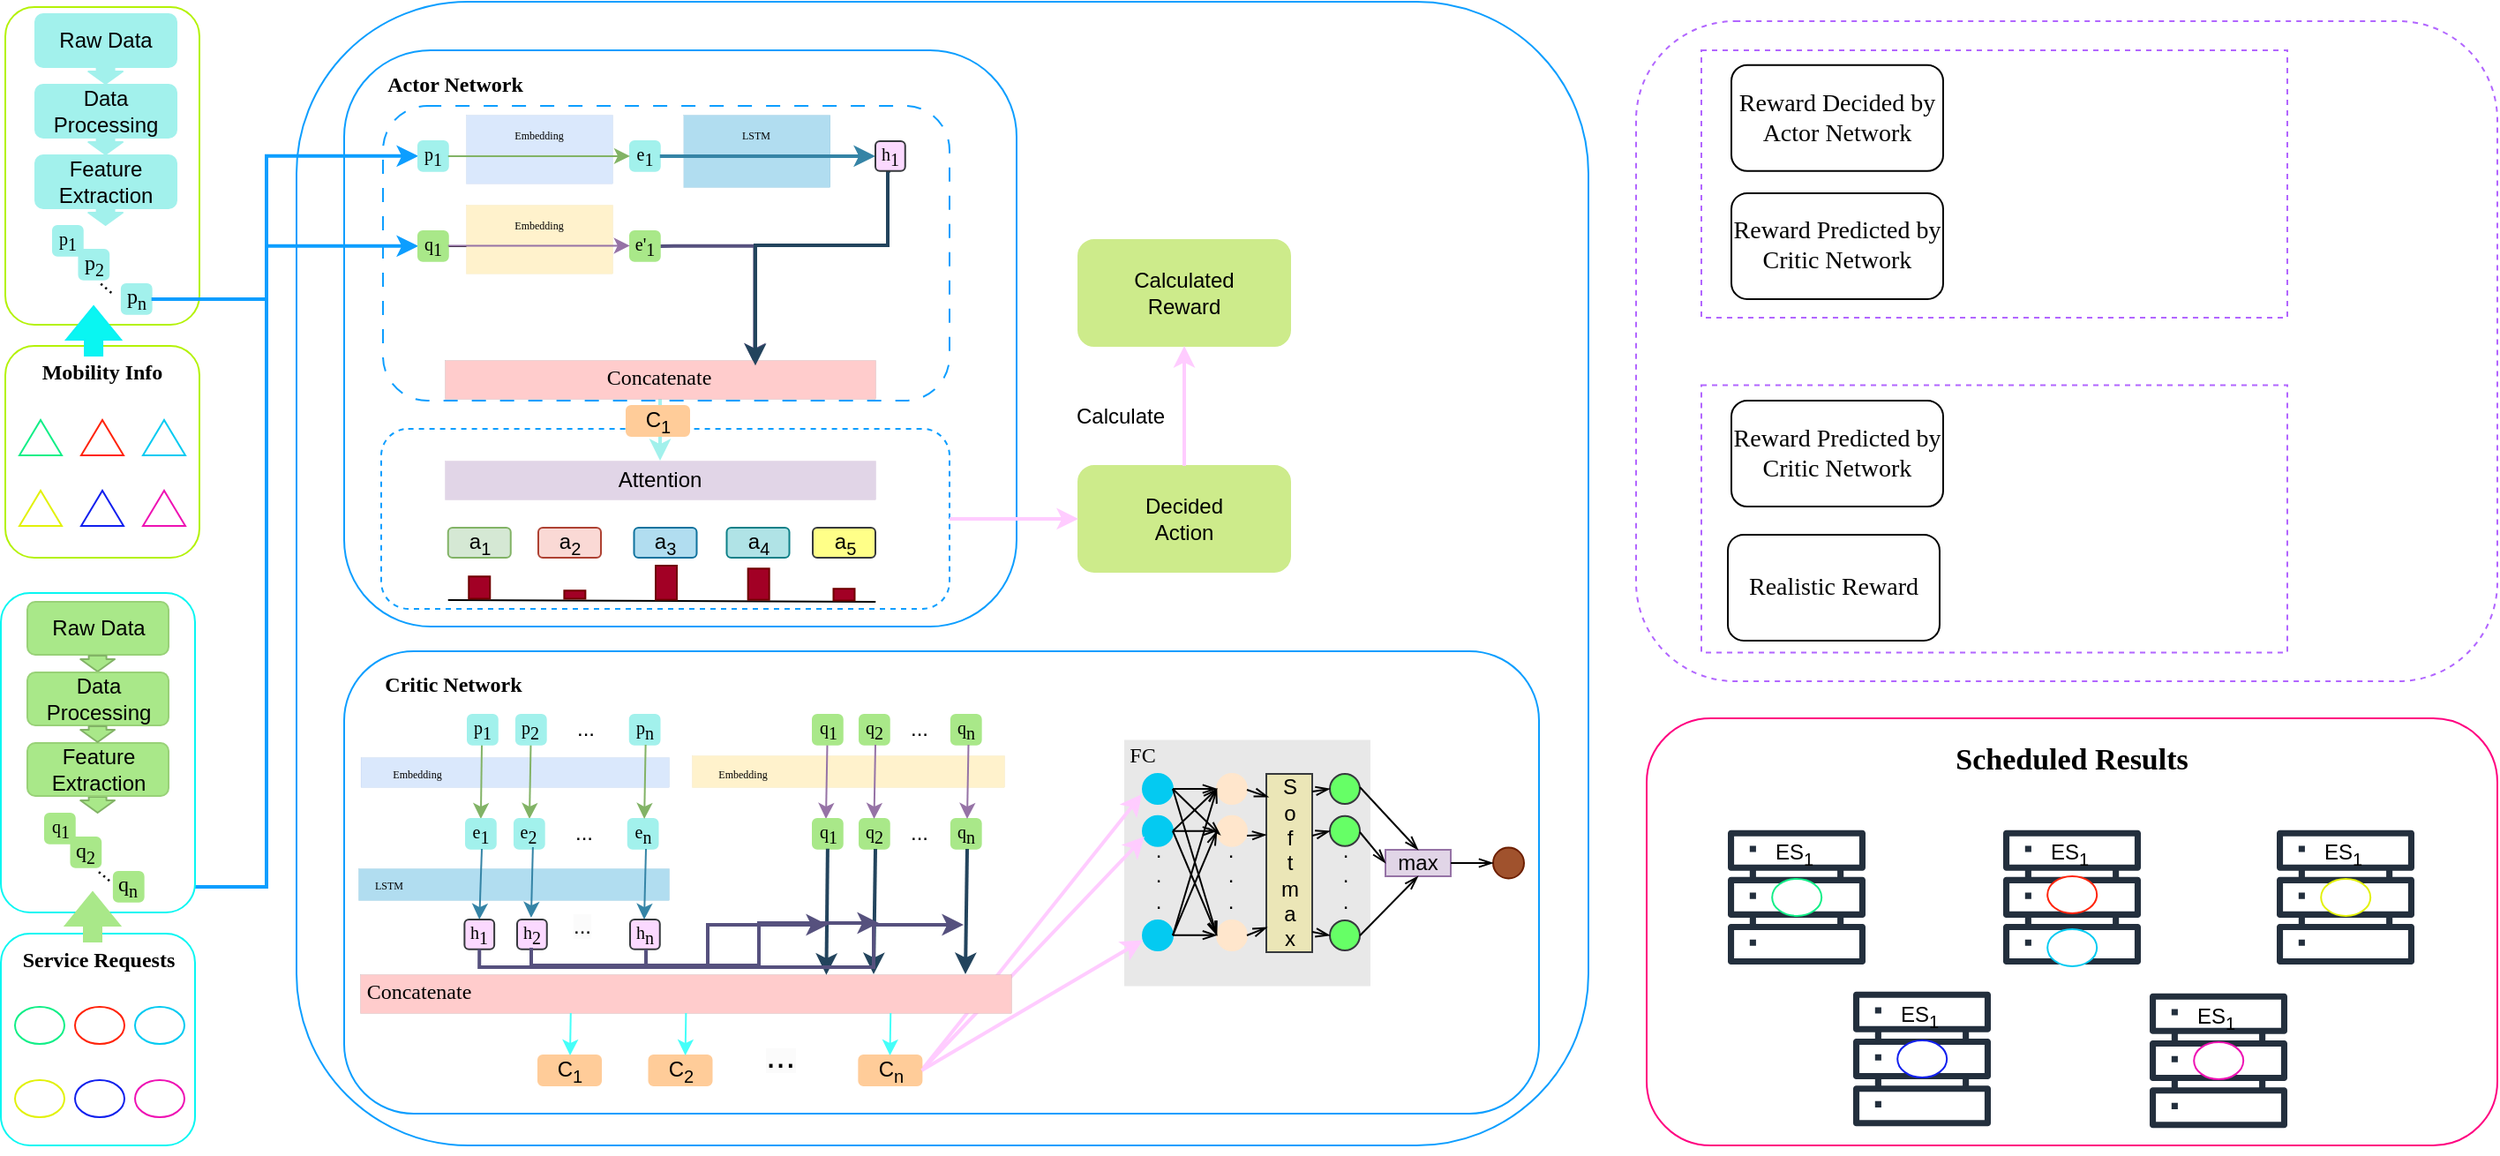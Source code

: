<mxfile version="21.7.5" type="github">
  <diagram name="第 1 页" id="aq9NHD4o_157xsU_8mPB">
    <mxGraphModel dx="1173" dy="780" grid="0" gridSize="10" guides="1" tooltips="1" connect="1" arrows="1" fold="1" page="1" pageScale="1" pageWidth="827" pageHeight="1169" math="0" shadow="0">
      <root>
        <mxCell id="0" />
        <mxCell id="1" parent="0" />
        <mxCell id="B_Na2INnCVECL0KGW9Hh-81" value="" style="rounded=1;whiteSpace=wrap;html=1;strokeWidth=1;fontFamily=Helvetica;fontSize=12;fontColor=default;fillColor=none;gradientColor=none;strokeColor=#0D9EFF;" parent="1" vertex="1">
          <mxGeometry x="235" y="221" width="732" height="648" as="geometry" />
        </mxCell>
        <mxCell id="dHo1VwkJpoXt8hlhSBSE-8" value="" style="whiteSpace=wrap;html=1;aspect=fixed;fillColor=#E8E8E8;strokeColor=#E8E8E8;" parent="1" vertex="1">
          <mxGeometry x="704.5" y="639.75" width="138.5" height="138.5" as="geometry" />
        </mxCell>
        <mxCell id="dHo1VwkJpoXt8hlhSBSE-47" value="S&lt;br&gt;o&lt;br&gt;f&lt;br&gt;t&lt;br&gt;m&lt;br&gt;a&lt;br&gt;x" style="rounded=0;whiteSpace=wrap;html=1;fillColor=#EBE6B7;strokeColor=#36393d;" parent="1" vertex="1">
          <mxGeometry x="784.5" y="658.5" width="26" height="101" as="geometry" />
        </mxCell>
        <mxCell id="dHo1VwkJpoXt8hlhSBSE-9" value="&lt;font face=&quot;Times New Roman&quot;&gt;FC&lt;/font&gt;" style="text;strokeColor=none;align=center;fillColor=none;html=1;verticalAlign=middle;whiteSpace=wrap;rounded=0;" parent="1" vertex="1">
          <mxGeometry x="700.5" y="637.5" width="27" height="21" as="geometry" />
        </mxCell>
        <mxCell id="dHo1VwkJpoXt8hlhSBSE-28" value="" style="ellipse;whiteSpace=wrap;html=1;aspect=fixed;strokeColor=#04caf1;fillColor=#04CAF1;" parent="1" vertex="1">
          <mxGeometry x="714.5" y="658.5" width="17" height="17" as="geometry" />
        </mxCell>
        <mxCell id="dHo1VwkJpoXt8hlhSBSE-29" value="" style="ellipse;whiteSpace=wrap;html=1;aspect=fixed;strokeColor=#FFE6CC;fillColor=#ffe6cc;" parent="1" vertex="1">
          <mxGeometry x="756.5" y="658.5" width="17" height="17" as="geometry" />
        </mxCell>
        <mxCell id="dHo1VwkJpoXt8hlhSBSE-30" value="" style="ellipse;whiteSpace=wrap;html=1;aspect=fixed;strokeColor=#04caf1;fillColor=#04CAF1;" parent="1" vertex="1">
          <mxGeometry x="714.5" y="682.38" width="17" height="17" as="geometry" />
        </mxCell>
        <mxCell id="dHo1VwkJpoXt8hlhSBSE-31" value="" style="ellipse;whiteSpace=wrap;html=1;aspect=fixed;strokeColor=#04caf1;fillColor=#04CAF1;" parent="1" vertex="1">
          <mxGeometry x="714.5" y="741.5" width="17" height="17" as="geometry" />
        </mxCell>
        <mxCell id="dHo1VwkJpoXt8hlhSBSE-32" value=".&lt;br&gt;.&lt;br&gt;." style="text;strokeColor=none;align=center;fillColor=none;html=1;verticalAlign=middle;whiteSpace=wrap;rounded=0;" parent="1" vertex="1">
          <mxGeometry x="715.5" y="709.5" width="15" height="13" as="geometry" />
        </mxCell>
        <mxCell id="dHo1VwkJpoXt8hlhSBSE-34" value="" style="ellipse;whiteSpace=wrap;html=1;aspect=fixed;strokeColor=#FFE6CC;fillColor=#ffe6cc;" parent="1" vertex="1">
          <mxGeometry x="756.5" y="682.38" width="17" height="17" as="geometry" />
        </mxCell>
        <mxCell id="dHo1VwkJpoXt8hlhSBSE-35" value="" style="ellipse;whiteSpace=wrap;html=1;aspect=fixed;strokeColor=#FFE6CC;fillColor=#ffe6cc;" parent="1" vertex="1">
          <mxGeometry x="756.5" y="741.5" width="17" height="17" as="geometry" />
        </mxCell>
        <mxCell id="dHo1VwkJpoXt8hlhSBSE-36" value=".&lt;br&gt;.&lt;br&gt;." style="text;strokeColor=none;align=center;fillColor=none;html=1;verticalAlign=middle;whiteSpace=wrap;rounded=0;" parent="1" vertex="1">
          <mxGeometry x="756.5" y="709.5" width="15" height="13" as="geometry" />
        </mxCell>
        <mxCell id="dHo1VwkJpoXt8hlhSBSE-37" value="" style="endArrow=openThin;html=1;rounded=0;entryX=0;entryY=0.5;entryDx=0;entryDy=0;exitX=1;exitY=0.5;exitDx=0;exitDy=0;endFill=0;" parent="1" source="dHo1VwkJpoXt8hlhSBSE-28" target="dHo1VwkJpoXt8hlhSBSE-29" edge="1">
          <mxGeometry width="50" height="50" relative="1" as="geometry">
            <mxPoint x="691.5" y="667.5" as="sourcePoint" />
            <mxPoint x="741.5" y="617.5" as="targetPoint" />
          </mxGeometry>
        </mxCell>
        <mxCell id="dHo1VwkJpoXt8hlhSBSE-38" value="" style="endArrow=openThin;html=1;rounded=0;entryX=0.118;entryY=0.635;entryDx=0;entryDy=0;exitX=1;exitY=0.5;exitDx=0;exitDy=0;endFill=0;entryPerimeter=0;" parent="1" source="dHo1VwkJpoXt8hlhSBSE-28" target="dHo1VwkJpoXt8hlhSBSE-34" edge="1">
          <mxGeometry width="50" height="50" relative="1" as="geometry">
            <mxPoint x="731.5" y="673.77" as="sourcePoint" />
            <mxPoint x="756.5" y="673.77" as="targetPoint" />
          </mxGeometry>
        </mxCell>
        <mxCell id="dHo1VwkJpoXt8hlhSBSE-39" value="" style="endArrow=openThin;html=1;rounded=0;entryX=0;entryY=0.5;entryDx=0;entryDy=0;exitX=1;exitY=0.5;exitDx=0;exitDy=0;endFill=0;" parent="1" source="dHo1VwkJpoXt8hlhSBSE-28" target="dHo1VwkJpoXt8hlhSBSE-35" edge="1">
          <mxGeometry width="50" height="50" relative="1" as="geometry">
            <mxPoint x="731.5" y="725.5" as="sourcePoint" />
            <mxPoint x="756.5" y="725.5" as="targetPoint" />
          </mxGeometry>
        </mxCell>
        <mxCell id="dHo1VwkJpoXt8hlhSBSE-40" value="" style="endArrow=openThin;html=1;rounded=0;entryX=0;entryY=0.5;entryDx=0;entryDy=0;exitX=1;exitY=0.5;exitDx=0;exitDy=0;endFill=0;" parent="1" source="dHo1VwkJpoXt8hlhSBSE-30" target="dHo1VwkJpoXt8hlhSBSE-29" edge="1">
          <mxGeometry width="50" height="50" relative="1" as="geometry">
            <mxPoint x="761.5" y="697.5" as="sourcePoint" />
            <mxPoint x="786.5" y="697.5" as="targetPoint" />
          </mxGeometry>
        </mxCell>
        <mxCell id="dHo1VwkJpoXt8hlhSBSE-41" value="" style="endArrow=openThin;html=1;rounded=0;entryX=0;entryY=0.5;entryDx=0;entryDy=0;exitX=1;exitY=0.5;exitDx=0;exitDy=0;endFill=0;" parent="1" source="dHo1VwkJpoXt8hlhSBSE-30" target="dHo1VwkJpoXt8hlhSBSE-34" edge="1">
          <mxGeometry width="50" height="50" relative="1" as="geometry">
            <mxPoint x="728.5" y="709.17" as="sourcePoint" />
            <mxPoint x="753.5" y="709.17" as="targetPoint" />
          </mxGeometry>
        </mxCell>
        <mxCell id="dHo1VwkJpoXt8hlhSBSE-42" value="" style="endArrow=openThin;html=1;rounded=0;entryX=0;entryY=0.5;entryDx=0;entryDy=0;exitX=1;exitY=0.5;exitDx=0;exitDy=0;endFill=0;" parent="1" source="dHo1VwkJpoXt8hlhSBSE-30" target="dHo1VwkJpoXt8hlhSBSE-35" edge="1">
          <mxGeometry width="50" height="50" relative="1" as="geometry">
            <mxPoint x="727.5" y="730.5" as="sourcePoint" />
            <mxPoint x="752.5" y="730.5" as="targetPoint" />
          </mxGeometry>
        </mxCell>
        <mxCell id="dHo1VwkJpoXt8hlhSBSE-43" value="" style="endArrow=openThin;html=1;rounded=0;entryX=0;entryY=0.5;entryDx=0;entryDy=0;exitX=1;exitY=0.5;exitDx=0;exitDy=0;endFill=0;" parent="1" source="dHo1VwkJpoXt8hlhSBSE-31" target="dHo1VwkJpoXt8hlhSBSE-29" edge="1">
          <mxGeometry width="50" height="50" relative="1" as="geometry">
            <mxPoint x="722.5" y="709.17" as="sourcePoint" />
            <mxPoint x="747.5" y="709.17" as="targetPoint" />
          </mxGeometry>
        </mxCell>
        <mxCell id="dHo1VwkJpoXt8hlhSBSE-44" value="" style="endArrow=openThin;html=1;rounded=0;entryX=0;entryY=0.5;entryDx=0;entryDy=0;exitX=1;exitY=0.5;exitDx=0;exitDy=0;endFill=0;" parent="1" source="dHo1VwkJpoXt8hlhSBSE-31" target="dHo1VwkJpoXt8hlhSBSE-34" edge="1">
          <mxGeometry width="50" height="50" relative="1" as="geometry">
            <mxPoint x="715.5" y="730.77" as="sourcePoint" />
            <mxPoint x="740.5" y="730.77" as="targetPoint" />
          </mxGeometry>
        </mxCell>
        <mxCell id="dHo1VwkJpoXt8hlhSBSE-45" value="" style="endArrow=openThin;html=1;rounded=0;entryX=0;entryY=0.5;entryDx=0;entryDy=0;exitX=1;exitY=0.5;exitDx=0;exitDy=0;endFill=0;" parent="1" edge="1">
          <mxGeometry width="50" height="50" relative="1" as="geometry">
            <mxPoint x="731.5" y="749.83" as="sourcePoint" />
            <mxPoint x="756.5" y="749.83" as="targetPoint" />
          </mxGeometry>
        </mxCell>
        <mxCell id="dHo1VwkJpoXt8hlhSBSE-48" value="" style="endArrow=openThin;html=1;rounded=0;entryX=0.016;entryY=0.861;entryDx=0;entryDy=0;exitX=1;exitY=0.5;exitDx=0;exitDy=0;endFill=0;entryPerimeter=0;" parent="1" source="dHo1VwkJpoXt8hlhSBSE-35" target="dHo1VwkJpoXt8hlhSBSE-47" edge="1">
          <mxGeometry width="50" height="50" relative="1" as="geometry">
            <mxPoint x="773.5" y="751.5" as="sourcePoint" />
            <mxPoint x="798.5" y="728.5" as="targetPoint" />
          </mxGeometry>
        </mxCell>
        <mxCell id="dHo1VwkJpoXt8hlhSBSE-49" value="" style="endArrow=openThin;html=1;rounded=0;entryX=0.002;entryY=0.342;entryDx=0;entryDy=0;exitX=1;exitY=0.5;exitDx=0;exitDy=0;endFill=0;entryPerimeter=0;" parent="1" target="dHo1VwkJpoXt8hlhSBSE-47" edge="1">
          <mxGeometry width="50" height="50" relative="1" as="geometry">
            <mxPoint x="773.5" y="693.5" as="sourcePoint" />
            <mxPoint x="798.5" y="670.5" as="targetPoint" />
          </mxGeometry>
        </mxCell>
        <mxCell id="dHo1VwkJpoXt8hlhSBSE-50" value="" style="endArrow=openThin;html=1;rounded=0;entryX=0.046;entryY=0.13;entryDx=0;entryDy=0;exitX=1;exitY=0.5;exitDx=0;exitDy=0;endFill=0;entryPerimeter=0;" parent="1" target="dHo1VwkJpoXt8hlhSBSE-47" edge="1">
          <mxGeometry width="50" height="50" relative="1" as="geometry">
            <mxPoint x="773.5" y="667.5" as="sourcePoint" />
            <mxPoint x="798.5" y="644.5" as="targetPoint" />
          </mxGeometry>
        </mxCell>
        <mxCell id="dHo1VwkJpoXt8hlhSBSE-54" value="" style="ellipse;whiteSpace=wrap;html=1;aspect=fixed;strokeColor=#36393d;fillColor=#66FF66;" parent="1" vertex="1">
          <mxGeometry x="820.5" y="682.38" width="17" height="17" as="geometry" />
        </mxCell>
        <mxCell id="dHo1VwkJpoXt8hlhSBSE-56" value="" style="ellipse;whiteSpace=wrap;html=1;aspect=fixed;strokeColor=#36393d;fillColor=#66FF66;" parent="1" vertex="1">
          <mxGeometry x="820.5" y="658.5" width="17" height="17" as="geometry" />
        </mxCell>
        <mxCell id="dHo1VwkJpoXt8hlhSBSE-55" value="" style="ellipse;whiteSpace=wrap;html=1;aspect=fixed;strokeColor=#36393d;fillColor=#66FF66;" parent="1" vertex="1">
          <mxGeometry x="820.5" y="741.5" width="17" height="17" as="geometry" />
        </mxCell>
        <mxCell id="dHo1VwkJpoXt8hlhSBSE-57" value=".&lt;br&gt;.&lt;br&gt;." style="text;strokeColor=none;align=center;fillColor=none;html=1;verticalAlign=middle;whiteSpace=wrap;rounded=0;" parent="1" vertex="1">
          <mxGeometry x="821.5" y="709.5" width="15" height="13" as="geometry" />
        </mxCell>
        <mxCell id="dHo1VwkJpoXt8hlhSBSE-58" value="" style="endArrow=openThin;html=1;rounded=0;entryX=0;entryY=0.5;entryDx=0;entryDy=0;exitX=1;exitY=0.5;exitDx=0;exitDy=0;endFill=0;" parent="1" target="dHo1VwkJpoXt8hlhSBSE-56" edge="1">
          <mxGeometry width="50" height="50" relative="1" as="geometry">
            <mxPoint x="810.5" y="668.5" as="sourcePoint" />
            <mxPoint x="822.5" y="672.5" as="targetPoint" />
          </mxGeometry>
        </mxCell>
        <mxCell id="dHo1VwkJpoXt8hlhSBSE-60" value="" style="endArrow=openThin;html=1;rounded=0;entryX=0;entryY=0.5;entryDx=0;entryDy=0;exitX=1;exitY=0.5;exitDx=0;exitDy=0;endFill=0;" parent="1" target="dHo1VwkJpoXt8hlhSBSE-54" edge="1">
          <mxGeometry width="50" height="50" relative="1" as="geometry">
            <mxPoint x="810.5" y="693.5" as="sourcePoint" />
            <mxPoint x="822.5" y="697.5" as="targetPoint" />
          </mxGeometry>
        </mxCell>
        <mxCell id="dHo1VwkJpoXt8hlhSBSE-61" value="" style="endArrow=openThin;html=1;rounded=0;entryX=0;entryY=0.5;entryDx=0;entryDy=0;exitX=1;exitY=0.5;exitDx=0;exitDy=0;endFill=0;" parent="1" target="dHo1VwkJpoXt8hlhSBSE-55" edge="1">
          <mxGeometry width="50" height="50" relative="1" as="geometry">
            <mxPoint x="810.5" y="748" as="sourcePoint" />
            <mxPoint x="822.5" y="752" as="targetPoint" />
          </mxGeometry>
        </mxCell>
        <mxCell id="B_Na2INnCVECL0KGW9Hh-83" value="" style="rounded=1;whiteSpace=wrap;html=1;strokeWidth=1;fontFamily=Helvetica;fontSize=12;fontColor=default;fillColor=none;gradientColor=none;strokeColor=#0D9EFF;container=0;" parent="1" vertex="1">
          <mxGeometry x="262" y="589" width="677" height="262" as="geometry" />
        </mxCell>
        <mxCell id="dHo1VwkJpoXt8hlhSBSE-94" value="" style="endArrow=classic;html=1;rounded=0;fontFamily=Helvetica;fontSize=12;fontColor=default;strokeWidth=2;fillColor=#ffcccc;strokeColor=#FFCCFF;entryX=0.706;entryY=0.408;entryDx=0;entryDy=0;entryPerimeter=0;exitX=1;exitY=0.5;exitDx=0;exitDy=0;" parent="1" source="B_Na2INnCVECL0KGW9Hh-310" edge="1">
          <mxGeometry width="50" height="50" relative="1" as="geometry">
            <mxPoint x="564.73" y="824.6" as="sourcePoint" />
            <mxPoint x="715.502" y="693.996" as="targetPoint" />
          </mxGeometry>
        </mxCell>
        <mxCell id="dHo1VwkJpoXt8hlhSBSE-62" value="" style="endArrow=classic;html=1;rounded=0;fontFamily=Helvetica;fontSize=12;fontColor=default;strokeWidth=2;fillColor=#ffcccc;strokeColor=#FFCCFF;" parent="1" edge="1">
          <mxGeometry width="50" height="50" relative="1" as="geometry">
            <mxPoint x="589.19" y="826.33" as="sourcePoint" />
            <mxPoint x="714" y="670" as="targetPoint" />
          </mxGeometry>
        </mxCell>
        <mxCell id="B_Na2INnCVECL0KGW9Hh-191" style="edgeStyle=none;rounded=0;orthogonalLoop=1;jettySize=auto;html=1;exitX=0.5;exitY=1;exitDx=0;exitDy=0;fontFamily=Helvetica;fontSize=12;fontColor=default;strokeWidth=2;strokeColor=#A2F1EC;" parent="1" source="B_Na2INnCVECL0KGW9Hh-175" target="B_Na2INnCVECL0KGW9Hh-180" edge="1">
          <mxGeometry relative="1" as="geometry" />
        </mxCell>
        <mxCell id="B_Na2INnCVECL0KGW9Hh-77" value="" style="group" parent="1" vertex="1" connectable="0">
          <mxGeometry x="70" y="224" width="110" height="312" as="geometry" />
        </mxCell>
        <mxCell id="B_Na2INnCVECL0KGW9Hh-20" value="" style="group" parent="B_Na2INnCVECL0KGW9Hh-77" vertex="1" connectable="0">
          <mxGeometry y="192" width="110" height="120" as="geometry" />
        </mxCell>
        <mxCell id="B_Na2INnCVECL0KGW9Hh-2" value="" style="rounded=1;whiteSpace=wrap;html=1;strokeColor=#b4f207;" parent="B_Na2INnCVECL0KGW9Hh-20" vertex="1">
          <mxGeometry width="110" height="120" as="geometry" />
        </mxCell>
        <mxCell id="B_Na2INnCVECL0KGW9Hh-12" value="" style="triangle;whiteSpace=wrap;html=1;rotation=-90;strokeColor=#11EE87;" parent="B_Na2INnCVECL0KGW9Hh-20" vertex="1">
          <mxGeometry x="10" y="40" width="20" height="24" as="geometry" />
        </mxCell>
        <mxCell id="B_Na2INnCVECL0KGW9Hh-13" value="&lt;font face=&quot;Times New Roman&quot;&gt;&lt;b&gt;Mobility Info&lt;/b&gt;&lt;/font&gt;" style="text;strokeColor=none;align=center;fillColor=none;html=1;verticalAlign=middle;whiteSpace=wrap;rounded=0;" parent="B_Na2INnCVECL0KGW9Hh-20" vertex="1">
          <mxGeometry x="10" width="90" height="30" as="geometry" />
        </mxCell>
        <mxCell id="B_Na2INnCVECL0KGW9Hh-14" value="" style="triangle;whiteSpace=wrap;html=1;rotation=-90;strokeColor=#FF230A;" parent="B_Na2INnCVECL0KGW9Hh-20" vertex="1">
          <mxGeometry x="45" y="40" width="20" height="24" as="geometry" />
        </mxCell>
        <mxCell id="B_Na2INnCVECL0KGW9Hh-15" value="" style="triangle;whiteSpace=wrap;html=1;rotation=-90;strokeColor=#E2F109;" parent="B_Na2INnCVECL0KGW9Hh-20" vertex="1">
          <mxGeometry x="10" y="80" width="20" height="24" as="geometry" />
        </mxCell>
        <mxCell id="B_Na2INnCVECL0KGW9Hh-16" value="" style="triangle;whiteSpace=wrap;html=1;rotation=-90;strokeColor=#111FEE;" parent="B_Na2INnCVECL0KGW9Hh-20" vertex="1">
          <mxGeometry x="45" y="80" width="20" height="24" as="geometry" />
        </mxCell>
        <mxCell id="B_Na2INnCVECL0KGW9Hh-17" value="" style="triangle;whiteSpace=wrap;html=1;rotation=-90;strokeColor=#04CAF1;" parent="B_Na2INnCVECL0KGW9Hh-20" vertex="1">
          <mxGeometry x="80" y="40" width="20" height="24" as="geometry" />
        </mxCell>
        <mxCell id="B_Na2INnCVECL0KGW9Hh-18" value="" style="triangle;whiteSpace=wrap;html=1;rotation=-90;strokeColor=#EE11B3;" parent="B_Na2INnCVECL0KGW9Hh-20" vertex="1">
          <mxGeometry x="80" y="80" width="20" height="24" as="geometry" />
        </mxCell>
        <mxCell id="B_Na2INnCVECL0KGW9Hh-23" value="" style="rounded=1;whiteSpace=wrap;html=1;strokeColor=#B4F207;" parent="B_Na2INnCVECL0KGW9Hh-77" vertex="1">
          <mxGeometry width="110" height="180" as="geometry" />
        </mxCell>
        <mxCell id="B_Na2INnCVECL0KGW9Hh-55" value="" style="group" parent="B_Na2INnCVECL0KGW9Hh-77" vertex="1" connectable="0">
          <mxGeometry x="17" y="4" width="80" height="120" as="geometry" />
        </mxCell>
        <mxCell id="B_Na2INnCVECL0KGW9Hh-56" value="" style="shape=flexArrow;endArrow=classic;html=1;rounded=1;fillColor=#A2F1EC;strokeColor=#A2F1EC;endWidth=8.4;endSize=2;" parent="B_Na2INnCVECL0KGW9Hh-55" edge="1">
          <mxGeometry width="50" height="50" relative="1" as="geometry">
            <mxPoint x="39.8" y="110" as="sourcePoint" />
            <mxPoint x="39.8" y="120" as="targetPoint" />
          </mxGeometry>
        </mxCell>
        <mxCell id="B_Na2INnCVECL0KGW9Hh-57" value="" style="group" parent="B_Na2INnCVECL0KGW9Hh-55" vertex="1" connectable="0">
          <mxGeometry width="80" height="110" as="geometry" />
        </mxCell>
        <mxCell id="B_Na2INnCVECL0KGW9Hh-62" value="" style="group" parent="B_Na2INnCVECL0KGW9Hh-57" vertex="1" connectable="0">
          <mxGeometry y="40" width="80" height="30" as="geometry" />
        </mxCell>
        <mxCell id="B_Na2INnCVECL0KGW9Hh-63" value="" style="rounded=1;whiteSpace=wrap;html=1;fillColor=#A2F1EC;strokeColor=#A2F1EC;" parent="B_Na2INnCVECL0KGW9Hh-62" vertex="1">
          <mxGeometry width="80" height="30" as="geometry" />
        </mxCell>
        <mxCell id="B_Na2INnCVECL0KGW9Hh-64" value="Data Processing" style="text;strokeColor=none;align=center;fillColor=none;html=1;verticalAlign=middle;whiteSpace=wrap;rounded=0;" parent="B_Na2INnCVECL0KGW9Hh-62" vertex="1">
          <mxGeometry x="10" width="60" height="30" as="geometry" />
        </mxCell>
        <mxCell id="B_Na2INnCVECL0KGW9Hh-65" value="" style="group" parent="B_Na2INnCVECL0KGW9Hh-57" vertex="1" connectable="0">
          <mxGeometry y="80" width="80" height="30" as="geometry" />
        </mxCell>
        <mxCell id="B_Na2INnCVECL0KGW9Hh-66" value="" style="rounded=1;whiteSpace=wrap;html=1;fillColor=#A2F1EC;strokeColor=#A2F1EC;" parent="B_Na2INnCVECL0KGW9Hh-65" vertex="1">
          <mxGeometry width="80" height="30" as="geometry" />
        </mxCell>
        <mxCell id="B_Na2INnCVECL0KGW9Hh-67" value="Feature Extraction" style="text;strokeColor=none;align=center;fillColor=none;html=1;verticalAlign=middle;whiteSpace=wrap;rounded=0;" parent="B_Na2INnCVECL0KGW9Hh-65" vertex="1">
          <mxGeometry x="10" width="60" height="30" as="geometry" />
        </mxCell>
        <mxCell id="B_Na2INnCVECL0KGW9Hh-68" value="" style="shape=flexArrow;endArrow=classic;html=1;rounded=1;fillColor=#A2F1EC;strokeColor=#A2F1EC;endWidth=8.4;endSize=2;" parent="B_Na2INnCVECL0KGW9Hh-65" edge="1">
          <mxGeometry width="50" height="50" relative="1" as="geometry">
            <mxPoint x="39.8" y="-10" as="sourcePoint" />
            <mxPoint x="39.8" as="targetPoint" />
          </mxGeometry>
        </mxCell>
        <mxCell id="B_Na2INnCVECL0KGW9Hh-59" value="" style="rounded=1;whiteSpace=wrap;html=1;fillColor=#a2f1ec;strokeColor=#A2F1EC;" parent="B_Na2INnCVECL0KGW9Hh-57" vertex="1">
          <mxGeometry width="80" height="30" as="geometry" />
        </mxCell>
        <mxCell id="B_Na2INnCVECL0KGW9Hh-60" value="Raw Data" style="text;strokeColor=none;align=center;fillColor=none;html=1;verticalAlign=middle;whiteSpace=wrap;rounded=0;" parent="B_Na2INnCVECL0KGW9Hh-57" vertex="1">
          <mxGeometry x="10" width="60" height="30" as="geometry" />
        </mxCell>
        <mxCell id="B_Na2INnCVECL0KGW9Hh-61" value="" style="shape=flexArrow;endArrow=classic;html=1;rounded=1;fillColor=#A2F1EC;strokeColor=#A2F1EC;endWidth=8.4;endSize=2;" parent="B_Na2INnCVECL0KGW9Hh-57" edge="1">
          <mxGeometry width="50" height="50" relative="1" as="geometry">
            <mxPoint x="39.8" y="30" as="sourcePoint" />
            <mxPoint x="39.8" y="40" as="targetPoint" />
          </mxGeometry>
        </mxCell>
        <mxCell id="B_Na2INnCVECL0KGW9Hh-71" value="&lt;font style=&quot;font-size: 10px;&quot; face=&quot;Times New Roman&quot;&gt;&lt;span style=&quot;font-size: 10px;&quot;&gt;p&lt;/span&gt;&lt;sub style=&quot;font-size: 10px;&quot;&gt;1&lt;/sub&gt;&lt;/font&gt;" style="whiteSpace=wrap;html=1;aspect=fixed;rounded=1;strokeColor=#A2F1EC;fillColor=#A2F1EC;" parent="B_Na2INnCVECL0KGW9Hh-77" vertex="1">
          <mxGeometry x="27" y="124" width="16.877" height="16.877" as="geometry" />
        </mxCell>
        <mxCell id="B_Na2INnCVECL0KGW9Hh-72" value="&lt;font face=&quot;Times New Roman&quot;&gt;p&lt;sub&gt;2&lt;/sub&gt;&lt;/font&gt;" style="whiteSpace=wrap;html=1;aspect=fixed;rounded=1;strokeColor=#A2F1EC;fillColor=#A2F1EC;" parent="B_Na2INnCVECL0KGW9Hh-77" vertex="1">
          <mxGeometry x="41.737" y="137.559" width="16.877" height="16.877" as="geometry" />
        </mxCell>
        <mxCell id="B_Na2INnCVECL0KGW9Hh-73" value="&lt;font face=&quot;Times New Roman&quot;&gt;p&lt;sub&gt;n&lt;/sub&gt;&lt;/font&gt;" style="whiteSpace=wrap;html=1;aspect=fixed;rounded=1;strokeColor=#A2F1EC;fillColor=#A2F1EC;" parent="B_Na2INnCVECL0KGW9Hh-77" vertex="1">
          <mxGeometry x="65.947" y="157.051" width="16.877" height="16.877" as="geometry" />
        </mxCell>
        <mxCell id="B_Na2INnCVECL0KGW9Hh-75" value="..." style="text;strokeColor=none;align=center;fillColor=none;html=1;verticalAlign=middle;whiteSpace=wrap;rounded=0;rotation=40;" parent="B_Na2INnCVECL0KGW9Hh-77" vertex="1">
          <mxGeometry x="46.998" y="154.438" width="25.263" height="4.237" as="geometry" />
        </mxCell>
        <mxCell id="B_Na2INnCVECL0KGW9Hh-76" value="" style="shape=flexArrow;endArrow=classic;html=1;rounded=0;fontFamily=Helvetica;fontSize=12;fontColor=default;strokeColor=#0af1f5;fillColor=#09F6F2;" parent="B_Na2INnCVECL0KGW9Hh-77" edge="1">
          <mxGeometry width="50" height="50" relative="1" as="geometry">
            <mxPoint x="50.04" y="198" as="sourcePoint" />
            <mxPoint x="50.04" y="169" as="targetPoint" />
          </mxGeometry>
        </mxCell>
        <mxCell id="B_Na2INnCVECL0KGW9Hh-82" value="" style="rounded=1;whiteSpace=wrap;html=1;strokeWidth=1;fontFamily=Helvetica;fontSize=12;fontColor=default;fillColor=none;gradientColor=none;strokeColor=#0D9EFF;" parent="1" vertex="1">
          <mxGeometry x="262" y="248.5" width="381" height="326.5" as="geometry" />
        </mxCell>
        <mxCell id="B_Na2INnCVECL0KGW9Hh-84" value="&lt;font face=&quot;Times New Roman&quot;&gt;&lt;b&gt;Actor Network&lt;/b&gt;&lt;/font&gt;" style="text;strokeColor=none;align=center;fillColor=none;html=1;verticalAlign=middle;whiteSpace=wrap;rounded=0;fontSize=12;fontFamily=Helvetica;fontColor=default;" parent="1" vertex="1">
          <mxGeometry x="284" y="253" width="82" height="30" as="geometry" />
        </mxCell>
        <mxCell id="B_Na2INnCVECL0KGW9Hh-85" value="&lt;font face=&quot;Times New Roman&quot;&gt;&lt;b&gt;Critic Network&lt;/b&gt;&lt;/font&gt;" style="text;strokeColor=none;align=center;fillColor=none;html=1;verticalAlign=middle;whiteSpace=wrap;rounded=0;fontSize=12;fontFamily=Helvetica;fontColor=default;" parent="1" vertex="1">
          <mxGeometry x="283" y="593" width="82" height="30" as="geometry" />
        </mxCell>
        <mxCell id="B_Na2INnCVECL0KGW9Hh-86" value="" style="rounded=1;whiteSpace=wrap;html=1;strokeWidth=1;fontFamily=Helvetica;fontSize=12;fontColor=default;fillColor=none;gradientColor=none;strokeColor=#0D9EFF;dashed=1;dashPattern=8 8;" parent="1" vertex="1">
          <mxGeometry x="284" y="280" width="321" height="167" as="geometry" />
        </mxCell>
        <mxCell id="B_Na2INnCVECL0KGW9Hh-87" value="" style="rounded=1;whiteSpace=wrap;html=1;strokeWidth=1;fontFamily=Helvetica;fontSize=12;fontColor=default;fillColor=none;gradientColor=none;strokeColor=#0D9EFF;dashed=1;" parent="1" vertex="1">
          <mxGeometry x="283" y="462.94" width="322" height="102" as="geometry" />
        </mxCell>
        <mxCell id="B_Na2INnCVECL0KGW9Hh-88" style="edgeStyle=orthogonalEdgeStyle;rounded=0;orthogonalLoop=1;jettySize=auto;html=1;exitX=1;exitY=0.5;exitDx=0;exitDy=0;fontFamily=Helvetica;fontSize=12;fontColor=default;entryX=0;entryY=0.5;entryDx=0;entryDy=0;strokeColor=#0D9EFF;strokeWidth=2;" parent="1" source="B_Na2INnCVECL0KGW9Hh-73" target="B_Na2INnCVECL0KGW9Hh-89" edge="1">
          <mxGeometry relative="1" as="geometry">
            <mxPoint x="240.286" y="324.429" as="targetPoint" />
            <Array as="points">
              <mxPoint x="218" y="390" />
              <mxPoint x="218" y="308" />
            </Array>
          </mxGeometry>
        </mxCell>
        <mxCell id="B_Na2INnCVECL0KGW9Hh-89" value="&lt;font style=&quot;font-size: 10px;&quot; face=&quot;Times New Roman&quot;&gt;&lt;span style=&quot;font-size: 10px;&quot;&gt;p&lt;/span&gt;&lt;sub style=&quot;font-size: 10px;&quot;&gt;1&lt;/sub&gt;&lt;/font&gt;" style="whiteSpace=wrap;html=1;aspect=fixed;rounded=1;strokeColor=#A2F1EC;fillColor=#A2F1EC;" parent="1" vertex="1">
          <mxGeometry x="304" y="300" width="16.877" height="16.877" as="geometry" />
        </mxCell>
        <mxCell id="B_Na2INnCVECL0KGW9Hh-90" value="" style="rounded=0;whiteSpace=wrap;html=1;strokeWidth=0;fontFamily=Helvetica;fontSize=12;fillColor=#dae8fc;strokeColor=#6c8ebf;" parent="1" vertex="1">
          <mxGeometry x="331" y="285" width="83" height="38.94" as="geometry" />
        </mxCell>
        <mxCell id="B_Na2INnCVECL0KGW9Hh-91" value="&lt;font face=&quot;Times New Roman&quot; style=&quot;font-size: 6px;&quot;&gt;Embedding&lt;/font&gt;" style="text;strokeColor=none;align=center;fillColor=none;html=1;verticalAlign=middle;whiteSpace=wrap;rounded=0;fontSize=12;fontFamily=Helvetica;fontColor=default;" parent="1" vertex="1">
          <mxGeometry x="361.25" y="290" width="22.5" height="10" as="geometry" />
        </mxCell>
        <mxCell id="B_Na2INnCVECL0KGW9Hh-92" value="&lt;font style=&quot;font-size: 10px;&quot; face=&quot;Times New Roman&quot;&gt;&lt;span style=&quot;font-size: 10px;&quot;&gt;e&lt;/span&gt;&lt;sub style=&quot;font-size: 10px;&quot;&gt;1&lt;/sub&gt;&lt;/font&gt;" style="whiteSpace=wrap;html=1;aspect=fixed;rounded=1;strokeColor=#A2F1EC;fillColor=#A2F1EC;" parent="1" vertex="1">
          <mxGeometry x="424" y="300" width="16.877" height="16.877" as="geometry" />
        </mxCell>
        <mxCell id="B_Na2INnCVECL0KGW9Hh-93" style="edgeStyle=none;rounded=0;orthogonalLoop=1;jettySize=auto;html=1;exitX=1;exitY=0.5;exitDx=0;exitDy=0;fontFamily=Helvetica;fontSize=12;fontColor=default;fillColor=#d5e8d4;strokeColor=#82b366;" parent="1" source="B_Na2INnCVECL0KGW9Hh-89" target="B_Na2INnCVECL0KGW9Hh-92" edge="1">
          <mxGeometry relative="1" as="geometry" />
        </mxCell>
        <mxCell id="B_Na2INnCVECL0KGW9Hh-96" style="edgeStyle=orthogonalEdgeStyle;rounded=0;orthogonalLoop=1;jettySize=auto;html=1;exitX=1;exitY=0.5;exitDx=0;exitDy=0;entryX=0;entryY=0.5;entryDx=0;entryDy=0;fontFamily=Helvetica;fontSize=12;fontColor=default;strokeColor=#0D9EFF;strokeWidth=2;" parent="1" source="B_Na2INnCVECL0KGW9Hh-39" target="B_Na2INnCVECL0KGW9Hh-160" edge="1">
          <mxGeometry relative="1" as="geometry">
            <Array as="points">
              <mxPoint x="218" y="723" />
              <mxPoint x="218" y="359" />
            </Array>
          </mxGeometry>
        </mxCell>
        <mxCell id="B_Na2INnCVECL0KGW9Hh-173" value="" style="edgeStyle=orthogonalEdgeStyle;rounded=0;orthogonalLoop=1;jettySize=auto;html=1;fontFamily=Helvetica;fontSize=12;fontColor=default;" parent="1" source="B_Na2INnCVECL0KGW9Hh-160" target="B_Na2INnCVECL0KGW9Hh-162" edge="1">
          <mxGeometry relative="1" as="geometry" />
        </mxCell>
        <mxCell id="B_Na2INnCVECL0KGW9Hh-160" value="&lt;font style=&quot;font-size: 10px;&quot; face=&quot;Times New Roman&quot;&gt;q&lt;sub style=&quot;font-size: 10px;&quot;&gt;1&lt;/sub&gt;&lt;/font&gt;" style="whiteSpace=wrap;html=1;aspect=fixed;rounded=1;strokeColor=#A9E889;fillColor=#A9E889;" parent="1" vertex="1">
          <mxGeometry x="304" y="351" width="16.877" height="16.877" as="geometry" />
        </mxCell>
        <mxCell id="B_Na2INnCVECL0KGW9Hh-172" style="edgeStyle=orthogonalEdgeStyle;rounded=0;orthogonalLoop=1;jettySize=auto;html=1;exitX=1;exitY=0.5;exitDx=0;exitDy=0;entryX=0.72;entryY=0.123;entryDx=0;entryDy=0;fontFamily=Helvetica;fontSize=12;fontColor=default;strokeWidth=2;fillColor=#d0cee2;strokeColor=#56517e;entryPerimeter=0;" parent="1" source="B_Na2INnCVECL0KGW9Hh-163" target="B_Na2INnCVECL0KGW9Hh-175" edge="1">
          <mxGeometry relative="1" as="geometry">
            <mxPoint x="496.499" y="389" as="targetPoint" />
          </mxGeometry>
        </mxCell>
        <mxCell id="B_Na2INnCVECL0KGW9Hh-163" value="&lt;font style=&quot;font-size: 10px;&quot; face=&quot;Times New Roman&quot;&gt;&lt;span style=&quot;font-size: 10px;&quot;&gt;e&#39;&lt;/span&gt;&lt;sub style=&quot;font-size: 10px;&quot;&gt;1&lt;/sub&gt;&lt;/font&gt;" style="whiteSpace=wrap;html=1;aspect=fixed;rounded=1;strokeColor=#A9E889;fillColor=#A9E889;" parent="1" vertex="1">
          <mxGeometry x="424" y="351" width="16.877" height="16.877" as="geometry" />
        </mxCell>
        <mxCell id="B_Na2INnCVECL0KGW9Hh-167" value="" style="group" parent="1" vertex="1" connectable="0">
          <mxGeometry x="331" y="336" width="83" height="38.94" as="geometry" />
        </mxCell>
        <mxCell id="B_Na2INnCVECL0KGW9Hh-161" value="" style="rounded=0;whiteSpace=wrap;html=1;strokeWidth=0;fontFamily=Helvetica;fontSize=12;fillColor=#fff2cc;strokeColor=#d6b656;" parent="B_Na2INnCVECL0KGW9Hh-167" vertex="1">
          <mxGeometry width="83" height="38.94" as="geometry" />
        </mxCell>
        <mxCell id="B_Na2INnCVECL0KGW9Hh-162" value="&lt;font face=&quot;Times New Roman&quot; style=&quot;font-size: 6px;&quot;&gt;Embedding&lt;/font&gt;" style="text;strokeColor=none;align=center;fillColor=none;html=1;verticalAlign=middle;whiteSpace=wrap;rounded=0;fontSize=12;fontFamily=Helvetica;fontColor=default;" parent="B_Na2INnCVECL0KGW9Hh-167" vertex="1">
          <mxGeometry x="30.25" y="5" width="22.5" height="10" as="geometry" />
        </mxCell>
        <mxCell id="B_Na2INnCVECL0KGW9Hh-168" value="" style="group;fillColor=none;" parent="1" vertex="1" connectable="0">
          <mxGeometry x="454.17" y="285" width="83" height="41" as="geometry" />
        </mxCell>
        <mxCell id="B_Na2INnCVECL0KGW9Hh-169" value="" style="rounded=0;whiteSpace=wrap;html=1;strokeWidth=0;fontFamily=Helvetica;fontSize=12;fillColor=#b1ddf0;strokeColor=#10739e;" parent="B_Na2INnCVECL0KGW9Hh-168" vertex="1">
          <mxGeometry width="83" height="41" as="geometry" />
        </mxCell>
        <mxCell id="B_Na2INnCVECL0KGW9Hh-170" value="&lt;font face=&quot;Times New Roman&quot; style=&quot;font-size: 6px;&quot;&gt;LSTM&lt;/font&gt;" style="text;strokeColor=none;align=center;fillColor=none;html=1;verticalAlign=middle;whiteSpace=wrap;rounded=0;fontSize=12;fontFamily=Helvetica;fontColor=default;" parent="B_Na2INnCVECL0KGW9Hh-168" vertex="1">
          <mxGeometry x="30.25" y="4.995" width="22.5" height="10.529" as="geometry" />
        </mxCell>
        <mxCell id="B_Na2INnCVECL0KGW9Hh-164" style="edgeStyle=none;rounded=0;orthogonalLoop=1;jettySize=auto;html=1;exitX=1;exitY=0.5;exitDx=0;exitDy=0;fontFamily=Helvetica;fontSize=12;fontColor=default;fillColor=#e1d5e7;strokeColor=#9673a6;" parent="1" edge="1">
          <mxGeometry relative="1" as="geometry">
            <mxPoint x="320.88" y="359.2" as="sourcePoint" />
            <mxPoint x="423.88" y="359.2" as="targetPoint" />
          </mxGeometry>
        </mxCell>
        <mxCell id="B_Na2INnCVECL0KGW9Hh-174" value="" style="group" parent="1" vertex="1" connectable="0">
          <mxGeometry x="399" y="424" width="164" height="47" as="geometry" />
        </mxCell>
        <mxCell id="B_Na2INnCVECL0KGW9Hh-175" value="" style="rounded=0;whiteSpace=wrap;html=1;strokeWidth=0;fontFamily=Helvetica;fontSize=12;fillColor=#ffcccc;strokeColor=#36393d;" parent="B_Na2INnCVECL0KGW9Hh-174" vertex="1">
          <mxGeometry x="-80" width="244" height="22" as="geometry" />
        </mxCell>
        <mxCell id="B_Na2INnCVECL0KGW9Hh-176" value="&lt;font face=&quot;Times New Roman&quot;&gt;Concatenate&lt;/font&gt;" style="text;strokeColor=none;align=center;fillColor=none;html=1;verticalAlign=middle;whiteSpace=wrap;rounded=0;fontSize=12;fontFamily=Helvetica;fontColor=default;" parent="B_Na2INnCVECL0KGW9Hh-174" vertex="1">
          <mxGeometry x="30.25" y="5" width="22.5" height="10" as="geometry" />
        </mxCell>
        <mxCell id="B_Na2INnCVECL0KGW9Hh-189" value="C&lt;sub&gt;1&lt;/sub&gt;" style="rounded=1;whiteSpace=wrap;html=1;strokeWidth=1;fontFamily=Helvetica;fontSize=12;fillColor=#ffcc99;strokeColor=#FFCC99;" parent="B_Na2INnCVECL0KGW9Hh-174" vertex="1">
          <mxGeometry x="23" y="26" width="35.5" height="17" as="geometry" />
        </mxCell>
        <mxCell id="B_Na2INnCVECL0KGW9Hh-190" style="edgeStyle=none;rounded=0;orthogonalLoop=1;jettySize=auto;html=1;exitX=0;exitY=0;exitDx=0;exitDy=0;fontFamily=Helvetica;fontSize=12;fontColor=default;" parent="B_Na2INnCVECL0KGW9Hh-174" source="B_Na2INnCVECL0KGW9Hh-189" target="B_Na2INnCVECL0KGW9Hh-189" edge="1">
          <mxGeometry relative="1" as="geometry" />
        </mxCell>
        <mxCell id="B_Na2INnCVECL0KGW9Hh-180" value="Attention" style="rounded=0;whiteSpace=wrap;html=1;strokeWidth=0;fontFamily=Helvetica;fontSize=12;fillColor=#e1d5e7;strokeColor=#9673a6;" parent="1" vertex="1">
          <mxGeometry x="319" y="481" width="244" height="22" as="geometry" />
        </mxCell>
        <mxCell id="B_Na2INnCVECL0KGW9Hh-193" value="a&lt;sub&gt;1&lt;/sub&gt;" style="rounded=1;whiteSpace=wrap;html=1;strokeWidth=1;fontFamily=Helvetica;fontSize=12;fillColor=#d5e8d4;strokeColor=#82b366;" parent="1" vertex="1">
          <mxGeometry x="320.88" y="519" width="35.5" height="17" as="geometry" />
        </mxCell>
        <mxCell id="B_Na2INnCVECL0KGW9Hh-198" value="a&lt;sub&gt;3&lt;/sub&gt;" style="rounded=1;whiteSpace=wrap;html=1;strokeWidth=1;fontFamily=Helvetica;fontSize=12;fillColor=#b1ddf0;strokeColor=#10739e;" parent="1" vertex="1">
          <mxGeometry x="426.25" y="519" width="35.5" height="17" as="geometry" />
        </mxCell>
        <mxCell id="B_Na2INnCVECL0KGW9Hh-199" value="a&lt;sub&gt;2&lt;/sub&gt;" style="rounded=1;whiteSpace=wrap;html=1;strokeWidth=1;fontFamily=Helvetica;fontSize=12;fillColor=#fad9d5;strokeColor=#ae4132;" parent="1" vertex="1">
          <mxGeometry x="372" y="519" width="35.5" height="17" as="geometry" />
        </mxCell>
        <mxCell id="B_Na2INnCVECL0KGW9Hh-200" value="a&lt;sub&gt;5&lt;/sub&gt;" style="rounded=1;whiteSpace=wrap;html=1;strokeWidth=1;fontFamily=Helvetica;fontSize=12;fillColor=#ffff88;strokeColor=#36393d;" parent="1" vertex="1">
          <mxGeometry x="527.5" y="519" width="35.5" height="17" as="geometry" />
        </mxCell>
        <mxCell id="B_Na2INnCVECL0KGW9Hh-201" value="a&lt;sub&gt;4&lt;/sub&gt;" style="rounded=1;whiteSpace=wrap;html=1;strokeWidth=1;fontFamily=Helvetica;fontSize=12;fillColor=#b0e3e6;strokeColor=#0e8088;" parent="1" vertex="1">
          <mxGeometry x="478.75" y="519" width="35.5" height="17" as="geometry" />
        </mxCell>
        <mxCell id="B_Na2INnCVECL0KGW9Hh-205" value="" style="endArrow=none;html=1;rounded=0;fontFamily=Helvetica;fontSize=12;fontColor=default;entryX=0.87;entryY=0.961;entryDx=0;entryDy=0;entryPerimeter=0;" parent="1" target="B_Na2INnCVECL0KGW9Hh-87" edge="1">
          <mxGeometry width="50" height="50" relative="1" as="geometry">
            <mxPoint x="320.88" y="560" as="sourcePoint" />
            <mxPoint x="490" y="558" as="targetPoint" />
          </mxGeometry>
        </mxCell>
        <mxCell id="B_Na2INnCVECL0KGW9Hh-208" value="" style="rounded=0;whiteSpace=wrap;html=1;strokeWidth=1;fontFamily=Helvetica;fontSize=12;fontColor=#ffffff;fillColor=#a20025;rotation=-90;strokeColor=#6F0000;" parent="1" vertex="1">
          <mxGeometry x="332.32" y="546.94" width="12.62" height="12" as="geometry" />
        </mxCell>
        <mxCell id="B_Na2INnCVECL0KGW9Hh-209" value="" style="rounded=0;whiteSpace=wrap;html=1;strokeWidth=1;fontFamily=Helvetica;fontSize=12;fontColor=#ffffff;fillColor=#a20025;rotation=-90;strokeColor=#6F0000;" parent="1" vertex="1">
          <mxGeometry x="390.38" y="550.94" width="4.62" height="12" as="geometry" />
        </mxCell>
        <mxCell id="B_Na2INnCVECL0KGW9Hh-210" value="" style="rounded=0;whiteSpace=wrap;html=1;strokeWidth=1;fontFamily=Helvetica;fontSize=12;fontColor=#ffffff;fillColor=#a20025;rotation=-90;strokeColor=#6F0000;" parent="1" vertex="1">
          <mxGeometry x="434.83" y="544.17" width="19.34" height="12" as="geometry" />
        </mxCell>
        <mxCell id="B_Na2INnCVECL0KGW9Hh-211" value="" style="rounded=0;whiteSpace=wrap;html=1;strokeWidth=1;fontFamily=Helvetica;fontSize=12;fontColor=#ffffff;fillColor=#a20025;rotation=-90;strokeColor=#6F0000;" parent="1" vertex="1">
          <mxGeometry x="488" y="545" width="17.68" height="12" as="geometry" />
        </mxCell>
        <mxCell id="B_Na2INnCVECL0KGW9Hh-212" value="" style="rounded=0;whiteSpace=wrap;html=1;strokeWidth=1;fontFamily=Helvetica;fontSize=12;fontColor=#ffffff;fillColor=#a20025;rotation=-90;strokeColor=#6F0000;" parent="1" vertex="1">
          <mxGeometry x="541.91" y="550.94" width="6.68" height="12" as="geometry" />
        </mxCell>
        <mxCell id="B_Na2INnCVECL0KGW9Hh-253" value="" style="group" parent="1" vertex="1" connectable="0">
          <mxGeometry x="271.26" y="649" width="174.74" height="17" as="geometry" />
        </mxCell>
        <mxCell id="B_Na2INnCVECL0KGW9Hh-250" value="" style="rounded=0;whiteSpace=wrap;html=1;strokeWidth=0;fontFamily=Helvetica;fontSize=12;fillColor=#dae8fc;strokeColor=#6c8ebf;" parent="B_Na2INnCVECL0KGW9Hh-253" vertex="1">
          <mxGeometry width="174.74" height="17" as="geometry" />
        </mxCell>
        <mxCell id="B_Na2INnCVECL0KGW9Hh-251" value="&lt;font face=&quot;Times New Roman&quot; style=&quot;font-size: 6px;&quot;&gt;Embedding&lt;/font&gt;" style="text;strokeColor=none;align=center;fillColor=none;html=1;verticalAlign=middle;whiteSpace=wrap;rounded=0;fontSize=12;fontFamily=Helvetica;fontColor=default;" parent="B_Na2INnCVECL0KGW9Hh-253" vertex="1">
          <mxGeometry x="20.604" y="3" width="23.179" height="10" as="geometry" />
        </mxCell>
        <mxCell id="B_Na2INnCVECL0KGW9Hh-284" style="edgeStyle=none;rounded=0;orthogonalLoop=1;jettySize=auto;html=1;exitX=1;exitY=0.5;exitDx=0;exitDy=0;fontFamily=Helvetica;fontSize=12;fontColor=default;fillColor=#d5e8d4;strokeColor=#82b366;entryX=0.5;entryY=0;entryDx=0;entryDy=0;" parent="B_Na2INnCVECL0KGW9Hh-253" target="B_Na2INnCVECL0KGW9Hh-274" edge="1">
          <mxGeometry relative="1" as="geometry">
            <mxPoint x="68.74" y="-7" as="sourcePoint" />
            <mxPoint x="69.74" y="23" as="targetPoint" />
          </mxGeometry>
        </mxCell>
        <mxCell id="B_Na2INnCVECL0KGW9Hh-285" style="edgeStyle=none;rounded=0;orthogonalLoop=1;jettySize=auto;html=1;exitX=1;exitY=0.5;exitDx=0;exitDy=0;fontFamily=Helvetica;fontSize=12;fontColor=default;fillColor=#d5e8d4;strokeColor=#82b366;entryX=0.5;entryY=0;entryDx=0;entryDy=0;" parent="B_Na2INnCVECL0KGW9Hh-253" edge="1">
          <mxGeometry relative="1" as="geometry">
            <mxPoint x="96.48" y="-7" as="sourcePoint" />
            <mxPoint x="95.74" y="35" as="targetPoint" />
          </mxGeometry>
        </mxCell>
        <mxCell id="B_Na2INnCVECL0KGW9Hh-254" value="" style="group" parent="1" vertex="1" connectable="0">
          <mxGeometry x="459" y="648" width="177" height="18" as="geometry" />
        </mxCell>
        <mxCell id="B_Na2INnCVECL0KGW9Hh-255" value="" style="rounded=0;whiteSpace=wrap;html=1;strokeWidth=0;fontFamily=Helvetica;fontSize=12;fillColor=#fff2cc;strokeColor=#d6b656;" parent="B_Na2INnCVECL0KGW9Hh-254" vertex="1">
          <mxGeometry width="177" height="18" as="geometry" />
        </mxCell>
        <mxCell id="B_Na2INnCVECL0KGW9Hh-256" value="&lt;font face=&quot;Times New Roman&quot; style=&quot;font-size: 6px;&quot;&gt;Embedding&lt;/font&gt;" style="text;strokeColor=none;align=center;fillColor=none;html=1;verticalAlign=middle;whiteSpace=wrap;rounded=0;fontSize=12;fontFamily=Helvetica;fontColor=default;" parent="B_Na2INnCVECL0KGW9Hh-254" vertex="1">
          <mxGeometry x="4.866" y="6.822" width="47.982" height="4.351" as="geometry" />
        </mxCell>
        <mxCell id="B_Na2INnCVECL0KGW9Hh-289" style="edgeStyle=none;rounded=0;orthogonalLoop=1;jettySize=auto;html=1;exitX=1;exitY=0.5;exitDx=0;exitDy=0;fontFamily=Helvetica;fontSize=12;fontColor=default;fillColor=#d5e8d4;strokeColor=#9673A6;entryX=0.5;entryY=0;entryDx=0;entryDy=0;" parent="B_Na2INnCVECL0KGW9Hh-254" edge="1">
          <mxGeometry relative="1" as="geometry">
            <mxPoint x="76.74" y="-6" as="sourcePoint" />
            <mxPoint x="76" y="36" as="targetPoint" />
          </mxGeometry>
        </mxCell>
        <mxCell id="B_Na2INnCVECL0KGW9Hh-270" value="" style="group" parent="1" vertex="1" connectable="0">
          <mxGeometry x="527.5" y="625" width="95.327" height="16.877" as="geometry" />
        </mxCell>
        <mxCell id="B_Na2INnCVECL0KGW9Hh-219" value="&lt;font style=&quot;font-size: 10px;&quot; face=&quot;Times New Roman&quot;&gt;q&lt;sub style=&quot;font-size: 10px;&quot;&gt;1&lt;/sub&gt;&lt;/font&gt;" style="whiteSpace=wrap;html=1;aspect=fixed;rounded=1;strokeColor=#A9E889;fillColor=#A9E889;" parent="B_Na2INnCVECL0KGW9Hh-270" vertex="1">
          <mxGeometry width="16.877" height="16.877" as="geometry" />
        </mxCell>
        <mxCell id="B_Na2INnCVECL0KGW9Hh-263" value="&lt;font style=&quot;font-size: 10px;&quot; face=&quot;Times New Roman&quot;&gt;q&lt;sub style=&quot;font-size: 10px;&quot;&gt;2&lt;/sub&gt;&lt;/font&gt;" style="whiteSpace=wrap;html=1;aspect=fixed;rounded=1;strokeColor=#A9E889;fillColor=#A9E889;" parent="B_Na2INnCVECL0KGW9Hh-270" vertex="1">
          <mxGeometry x="26.5" width="16.877" height="16.877" as="geometry" />
        </mxCell>
        <mxCell id="B_Na2INnCVECL0KGW9Hh-264" value="&lt;font style=&quot;font-size: 10px;&quot; face=&quot;Times New Roman&quot;&gt;q&lt;sub style=&quot;font-size: 10px;&quot;&gt;n&lt;/sub&gt;&lt;/font&gt;" style="whiteSpace=wrap;html=1;aspect=fixed;rounded=1;strokeColor=#A9E889;fillColor=#A9E889;" parent="B_Na2INnCVECL0KGW9Hh-270" vertex="1">
          <mxGeometry x="78.45" width="16.877" height="16.877" as="geometry" />
        </mxCell>
        <mxCell id="B_Na2INnCVECL0KGW9Hh-267" value="..." style="text;strokeColor=none;align=center;fillColor=none;html=1;verticalAlign=middle;whiteSpace=wrap;rounded=0;fontSize=12;fontFamily=Helvetica;fontColor=default;" parent="B_Na2INnCVECL0KGW9Hh-270" vertex="1">
          <mxGeometry x="43.38" y="2.94" width="34" height="11" as="geometry" />
        </mxCell>
        <mxCell id="B_Na2INnCVECL0KGW9Hh-272" value="" style="group" parent="1" vertex="1" connectable="0">
          <mxGeometry x="332" y="625" width="108.757" height="16.877" as="geometry" />
        </mxCell>
        <mxCell id="B_Na2INnCVECL0KGW9Hh-249" value="&lt;font style=&quot;font-size: 10px;&quot; face=&quot;Times New Roman&quot;&gt;&lt;span style=&quot;font-size: 10px;&quot;&gt;p&lt;/span&gt;&lt;sub style=&quot;font-size: 10px;&quot;&gt;1&lt;/sub&gt;&lt;/font&gt;" style="whiteSpace=wrap;html=1;aspect=fixed;rounded=1;strokeColor=#A2F1EC;fillColor=#A2F1EC;" parent="B_Na2INnCVECL0KGW9Hh-272" vertex="1">
          <mxGeometry width="16.877" height="16.877" as="geometry" />
        </mxCell>
        <mxCell id="B_Na2INnCVECL0KGW9Hh-265" value="&lt;font style=&quot;font-size: 10px;&quot; face=&quot;Times New Roman&quot;&gt;&lt;span style=&quot;font-size: 10px;&quot;&gt;p&lt;/span&gt;&lt;sub style=&quot;font-size: 10px;&quot;&gt;2&lt;/sub&gt;&lt;/font&gt;" style="whiteSpace=wrap;html=1;aspect=fixed;rounded=1;strokeColor=#A2F1EC;fillColor=#A2F1EC;" parent="B_Na2INnCVECL0KGW9Hh-272" vertex="1">
          <mxGeometry x="27.47" width="16.877" height="16.877" as="geometry" />
        </mxCell>
        <mxCell id="B_Na2INnCVECL0KGW9Hh-266" value="&lt;font style=&quot;font-size: 10px;&quot; face=&quot;Times New Roman&quot;&gt;&lt;span style=&quot;font-size: 10px;&quot;&gt;p&lt;/span&gt;&lt;sub style=&quot;font-size: 10px;&quot;&gt;n&lt;/sub&gt;&lt;/font&gt;" style="whiteSpace=wrap;html=1;aspect=fixed;rounded=1;strokeColor=#A2F1EC;fillColor=#A2F1EC;" parent="B_Na2INnCVECL0KGW9Hh-272" vertex="1">
          <mxGeometry x="91.88" width="16.877" height="16.877" as="geometry" />
        </mxCell>
        <mxCell id="B_Na2INnCVECL0KGW9Hh-268" value="..." style="text;strokeColor=none;align=center;fillColor=none;html=1;verticalAlign=middle;whiteSpace=wrap;rounded=0;fontSize=12;fontFamily=Helvetica;fontColor=default;" parent="B_Na2INnCVECL0KGW9Hh-272" vertex="1">
          <mxGeometry x="49.88" y="2.94" width="34" height="11" as="geometry" />
        </mxCell>
        <mxCell id="B_Na2INnCVECL0KGW9Hh-273" value="" style="group" parent="1" vertex="1" connectable="0">
          <mxGeometry x="331" y="684" width="108.757" height="16.877" as="geometry" />
        </mxCell>
        <mxCell id="B_Na2INnCVECL0KGW9Hh-274" value="&lt;font style=&quot;font-size: 10px;&quot; face=&quot;Times New Roman&quot;&gt;&lt;span style=&quot;font-size: 10px;&quot;&gt;e&lt;/span&gt;&lt;sub style=&quot;font-size: 10px;&quot;&gt;1&lt;/sub&gt;&lt;/font&gt;" style="whiteSpace=wrap;html=1;aspect=fixed;rounded=1;strokeColor=#A2F1EC;fillColor=#A2F1EC;" parent="B_Na2INnCVECL0KGW9Hh-273" vertex="1">
          <mxGeometry width="16.877" height="16.877" as="geometry" />
        </mxCell>
        <mxCell id="B_Na2INnCVECL0KGW9Hh-275" value="&lt;font style=&quot;font-size: 10px;&quot; face=&quot;Times New Roman&quot;&gt;&lt;span style=&quot;font-size: 10px;&quot;&gt;e&lt;/span&gt;&lt;sub style=&quot;font-size: 10px;&quot;&gt;2&lt;/sub&gt;&lt;/font&gt;" style="whiteSpace=wrap;html=1;aspect=fixed;rounded=1;strokeColor=#A2F1EC;fillColor=#A2F1EC;" parent="B_Na2INnCVECL0KGW9Hh-273" vertex="1">
          <mxGeometry x="27.47" width="16.877" height="16.877" as="geometry" />
        </mxCell>
        <mxCell id="B_Na2INnCVECL0KGW9Hh-276" value="&lt;font style=&quot;font-size: 10px;&quot; face=&quot;Times New Roman&quot;&gt;&lt;span style=&quot;font-size: 10px;&quot;&gt;e&lt;/span&gt;&lt;sub style=&quot;font-size: 10px;&quot;&gt;n&lt;/sub&gt;&lt;/font&gt;" style="whiteSpace=wrap;html=1;aspect=fixed;rounded=1;strokeColor=#A2F1EC;fillColor=#A2F1EC;" parent="B_Na2INnCVECL0KGW9Hh-273" vertex="1">
          <mxGeometry x="91.88" width="16.877" height="16.877" as="geometry" />
        </mxCell>
        <mxCell id="B_Na2INnCVECL0KGW9Hh-277" value="..." style="text;strokeColor=none;align=center;fillColor=none;html=1;verticalAlign=middle;whiteSpace=wrap;rounded=0;fontSize=12;fontFamily=Helvetica;fontColor=default;" parent="B_Na2INnCVECL0KGW9Hh-273" vertex="1">
          <mxGeometry x="49.88" y="2.94" width="34" height="11" as="geometry" />
        </mxCell>
        <mxCell id="B_Na2INnCVECL0KGW9Hh-279" value="" style="group" parent="1" vertex="1" connectable="0">
          <mxGeometry x="527.5" y="684" width="95.327" height="16.877" as="geometry" />
        </mxCell>
        <mxCell id="B_Na2INnCVECL0KGW9Hh-280" value="&lt;font style=&quot;font-size: 10px;&quot; face=&quot;Times New Roman&quot;&gt;q&lt;sub style=&quot;font-size: 10px;&quot;&gt;1&lt;/sub&gt;&lt;/font&gt;" style="whiteSpace=wrap;html=1;aspect=fixed;rounded=1;strokeColor=#A9E889;fillColor=#A9E889;" parent="B_Na2INnCVECL0KGW9Hh-279" vertex="1">
          <mxGeometry width="16.877" height="16.877" as="geometry" />
        </mxCell>
        <mxCell id="B_Na2INnCVECL0KGW9Hh-281" value="&lt;font style=&quot;font-size: 10px;&quot; face=&quot;Times New Roman&quot;&gt;q&lt;sub style=&quot;font-size: 10px;&quot;&gt;2&lt;/sub&gt;&lt;/font&gt;" style="whiteSpace=wrap;html=1;aspect=fixed;rounded=1;strokeColor=#A9E889;fillColor=#A9E889;" parent="B_Na2INnCVECL0KGW9Hh-279" vertex="1">
          <mxGeometry x="26.5" width="16.877" height="16.877" as="geometry" />
        </mxCell>
        <mxCell id="B_Na2INnCVECL0KGW9Hh-282" value="&lt;font style=&quot;font-size: 10px;&quot; face=&quot;Times New Roman&quot;&gt;q&lt;sub style=&quot;font-size: 10px;&quot;&gt;n&lt;/sub&gt;&lt;/font&gt;" style="whiteSpace=wrap;html=1;aspect=fixed;rounded=1;strokeColor=#A9E889;fillColor=#A9E889;" parent="B_Na2INnCVECL0KGW9Hh-279" vertex="1">
          <mxGeometry x="78.45" width="16.877" height="16.877" as="geometry" />
        </mxCell>
        <mxCell id="B_Na2INnCVECL0KGW9Hh-283" value="..." style="text;strokeColor=none;align=center;fillColor=none;html=1;verticalAlign=middle;whiteSpace=wrap;rounded=0;fontSize=12;fontFamily=Helvetica;fontColor=default;" parent="B_Na2INnCVECL0KGW9Hh-279" vertex="1">
          <mxGeometry x="43.38" y="2.94" width="34" height="11" as="geometry" />
        </mxCell>
        <mxCell id="B_Na2INnCVECL0KGW9Hh-286" style="edgeStyle=none;rounded=0;orthogonalLoop=1;jettySize=auto;html=1;exitX=1;exitY=0.5;exitDx=0;exitDy=0;fontFamily=Helvetica;fontSize=12;fontColor=default;fillColor=#d5e8d4;strokeColor=#82b366;" parent="1" edge="1">
          <mxGeometry relative="1" as="geometry">
            <mxPoint x="432.81" y="642" as="sourcePoint" />
            <mxPoint x="432.07" y="684" as="targetPoint" />
          </mxGeometry>
        </mxCell>
        <mxCell id="B_Na2INnCVECL0KGW9Hh-288" style="edgeStyle=none;rounded=0;orthogonalLoop=1;jettySize=auto;html=1;exitX=1;exitY=0.5;exitDx=0;exitDy=0;fontFamily=Helvetica;fontSize=12;fontColor=default;fillColor=#d5e8d4;strokeColor=#9673A6;entryX=0.5;entryY=0;entryDx=0;entryDy=0;" parent="1" edge="1">
          <mxGeometry relative="1" as="geometry">
            <mxPoint x="563" y="642" as="sourcePoint" />
            <mxPoint x="562.26" y="684" as="targetPoint" />
          </mxGeometry>
        </mxCell>
        <mxCell id="B_Na2INnCVECL0KGW9Hh-290" style="edgeStyle=none;rounded=0;orthogonalLoop=1;jettySize=auto;html=1;exitX=1;exitY=0.5;exitDx=0;exitDy=0;fontFamily=Helvetica;fontSize=12;fontColor=default;fillColor=#d5e8d4;strokeColor=#9673A6;entryX=0.5;entryY=0;entryDx=0;entryDy=0;" parent="1" edge="1">
          <mxGeometry relative="1" as="geometry">
            <mxPoint x="615.74" y="642" as="sourcePoint" />
            <mxPoint x="615" y="684" as="targetPoint" />
          </mxGeometry>
        </mxCell>
        <mxCell id="B_Na2INnCVECL0KGW9Hh-291" value="" style="group;fillColor=none;" parent="1" vertex="1" connectable="0">
          <mxGeometry x="270" y="712" width="176" height="55.439" as="geometry" />
        </mxCell>
        <mxCell id="B_Na2INnCVECL0KGW9Hh-292" value="" style="rounded=0;whiteSpace=wrap;html=1;strokeWidth=0;fontFamily=Helvetica;fontSize=12;fillColor=#b1ddf0;strokeColor=#10739e;" parent="B_Na2INnCVECL0KGW9Hh-291" vertex="1">
          <mxGeometry width="176" height="18" as="geometry" />
        </mxCell>
        <mxCell id="B_Na2INnCVECL0KGW9Hh-293" value="&lt;font face=&quot;Times New Roman&quot; style=&quot;font-size: 6px;&quot;&gt;LSTM&lt;/font&gt;" style="text;strokeColor=none;align=center;fillColor=none;html=1;verticalAlign=middle;whiteSpace=wrap;rounded=0;fontSize=12;fontFamily=Helvetica;fontColor=default;" parent="B_Na2INnCVECL0KGW9Hh-291" vertex="1">
          <mxGeometry x="6" y="3" width="22.5" height="10" as="geometry" />
        </mxCell>
        <mxCell id="B_Na2INnCVECL0KGW9Hh-297" value="&lt;font style=&quot;font-size: 10px;&quot; face=&quot;Times New Roman&quot;&gt;&lt;span style=&quot;font-size: 10px;&quot;&gt;h&lt;/span&gt;&lt;sub style=&quot;font-size: 10px;&quot;&gt;2&lt;/sub&gt;&lt;/font&gt;" style="whiteSpace=wrap;html=1;aspect=fixed;rounded=1;strokeColor=#36393d;fillColor=#FBD9FF;" parent="B_Na2INnCVECL0KGW9Hh-291" vertex="1">
          <mxGeometry x="90" y="29" width="16.877" height="16.877" as="geometry" />
        </mxCell>
        <mxCell id="B_Na2INnCVECL0KGW9Hh-300" style="rounded=0;orthogonalLoop=1;jettySize=auto;html=1;fontFamily=Helvetica;fontSize=12;fontColor=default;strokeWidth=1;fillColor=#e1d5e7;strokeColor=#3584A6;entryX=0.5;entryY=0;entryDx=0;entryDy=0;" parent="B_Na2INnCVECL0KGW9Hh-291" target="B_Na2INnCVECL0KGW9Hh-296" edge="1">
          <mxGeometry relative="1" as="geometry">
            <mxPoint x="70" y="-11" as="sourcePoint" />
            <mxPoint x="71" y="18" as="targetPoint" />
          </mxGeometry>
        </mxCell>
        <mxCell id="B_Na2INnCVECL0KGW9Hh-302" style="rounded=0;orthogonalLoop=1;jettySize=auto;html=1;fontFamily=Helvetica;fontSize=12;fontColor=default;strokeWidth=1;fillColor=#e1d5e7;strokeColor=#3584A6;entryX=0.5;entryY=0;entryDx=0;entryDy=0;" parent="B_Na2INnCVECL0KGW9Hh-291" edge="1">
          <mxGeometry relative="1" as="geometry">
            <mxPoint x="163" y="-11" as="sourcePoint" />
            <mxPoint x="162" y="29" as="targetPoint" />
          </mxGeometry>
        </mxCell>
        <mxCell id="B_Na2INnCVECL0KGW9Hh-301" style="rounded=0;orthogonalLoop=1;jettySize=auto;html=1;fontFamily=Helvetica;fontSize=12;fontColor=default;strokeWidth=1;fillColor=#e1d5e7;strokeColor=#3584A6;entryX=0.5;entryY=0;entryDx=0;entryDy=0;" parent="B_Na2INnCVECL0KGW9Hh-291" edge="1">
          <mxGeometry relative="1" as="geometry">
            <mxPoint x="98.94" y="-12" as="sourcePoint" />
            <mxPoint x="97.94" y="28" as="targetPoint" />
          </mxGeometry>
        </mxCell>
        <mxCell id="B_Na2INnCVECL0KGW9Hh-322" value="&lt;span style=&quot;color: rgb(0, 0, 0); font-family: Helvetica; font-size: 12px; font-style: normal; font-variant-ligatures: normal; font-variant-caps: normal; font-weight: 400; letter-spacing: normal; orphans: 2; text-align: center; text-indent: 0px; text-transform: none; widows: 2; word-spacing: 0px; -webkit-text-stroke-width: 0px; background-color: rgb(251, 251, 251); text-decoration-thickness: initial; text-decoration-style: initial; text-decoration-color: initial; float: none; display: inline !important;&quot;&gt;...&lt;/span&gt;" style="text;whiteSpace=wrap;html=1;fontSize=12;fontFamily=Helvetica;fontColor=default;" parent="B_Na2INnCVECL0KGW9Hh-291" vertex="1">
          <mxGeometry x="120.001" y="19.439" width="38" height="36" as="geometry" />
        </mxCell>
        <mxCell id="B_Na2INnCVECL0KGW9Hh-178" style="rounded=0;orthogonalLoop=1;jettySize=auto;html=1;exitX=1;exitY=0.5;exitDx=0;exitDy=0;fontFamily=Helvetica;fontSize=12;fontColor=default;strokeWidth=2;fillColor=#e1d5e7;strokeColor=#3584A6;" parent="1" source="B_Na2INnCVECL0KGW9Hh-92" target="B_Na2INnCVECL0KGW9Hh-294" edge="1">
          <mxGeometry relative="1" as="geometry" />
        </mxCell>
        <mxCell id="B_Na2INnCVECL0KGW9Hh-295" style="edgeStyle=orthogonalEdgeStyle;rounded=0;orthogonalLoop=1;jettySize=auto;html=1;exitX=0.5;exitY=1;exitDx=0;exitDy=0;fontFamily=Helvetica;fontSize=12;fontColor=default;strokeWidth=2;fillColor=#bac8d3;strokeColor=#23445d;" parent="1" source="B_Na2INnCVECL0KGW9Hh-294" edge="1">
          <mxGeometry relative="1" as="geometry">
            <mxPoint x="570.439" y="318.997" as="sourcePoint" />
            <mxPoint x="495" y="427.12" as="targetPoint" />
            <Array as="points">
              <mxPoint x="570" y="317" />
              <mxPoint x="570" y="359" />
              <mxPoint x="495" y="359" />
            </Array>
          </mxGeometry>
        </mxCell>
        <mxCell id="B_Na2INnCVECL0KGW9Hh-294" value="&lt;font style=&quot;font-size: 10px;&quot; face=&quot;Times New Roman&quot;&gt;&lt;span style=&quot;font-size: 10px;&quot;&gt;h&lt;/span&gt;&lt;sub style=&quot;font-size: 10px;&quot;&gt;1&lt;/sub&gt;&lt;/font&gt;" style="whiteSpace=wrap;html=1;aspect=fixed;rounded=1;strokeColor=#36393d;fillColor=#FBD9FF;" parent="1" vertex="1">
          <mxGeometry x="563" y="300" width="16.877" height="16.877" as="geometry" />
        </mxCell>
        <mxCell id="B_Na2INnCVECL0KGW9Hh-296" value="&lt;font style=&quot;font-size: 10px;&quot; face=&quot;Times New Roman&quot;&gt;&lt;span style=&quot;font-size: 10px;&quot;&gt;h&lt;/span&gt;&lt;sub style=&quot;font-size: 10px;&quot;&gt;1&lt;/sub&gt;&lt;/font&gt;" style="whiteSpace=wrap;html=1;aspect=fixed;rounded=1;strokeColor=#36393d;fillColor=#FBD9FF;" parent="1" vertex="1">
          <mxGeometry x="330.19" y="741" width="16.877" height="16.877" as="geometry" />
        </mxCell>
        <mxCell id="B_Na2INnCVECL0KGW9Hh-298" value="&lt;font style=&quot;font-size: 10px;&quot; face=&quot;Times New Roman&quot;&gt;&lt;span style=&quot;font-size: 10px;&quot;&gt;h&lt;/span&gt;&lt;sub style=&quot;font-size: 10px;&quot;&gt;n&lt;/sub&gt;&lt;/font&gt;" style="whiteSpace=wrap;html=1;aspect=fixed;rounded=1;strokeColor=#36393d;fillColor=#FBD9FF;" parent="1" vertex="1">
          <mxGeometry x="424" y="741" width="16.877" height="16.877" as="geometry" />
        </mxCell>
        <mxCell id="B_Na2INnCVECL0KGW9Hh-305" value="" style="rounded=0;whiteSpace=wrap;html=1;strokeWidth=0;fontFamily=Helvetica;fontSize=12;fillColor=#ffcccc;strokeColor=#36393d;" parent="1" vertex="1">
          <mxGeometry x="271" y="772" width="369" height="22" as="geometry" />
        </mxCell>
        <mxCell id="B_Na2INnCVECL0KGW9Hh-306" value="&lt;font face=&quot;Times New Roman&quot;&gt;Concatenate&lt;/font&gt;" style="text;strokeColor=none;align=center;fillColor=none;html=1;verticalAlign=middle;whiteSpace=wrap;rounded=0;fontSize=12;fontFamily=Helvetica;fontColor=default;" parent="1" vertex="1">
          <mxGeometry x="292.5" y="777" width="22.5" height="10" as="geometry" />
        </mxCell>
        <mxCell id="B_Na2INnCVECL0KGW9Hh-307" value="C&lt;sub&gt;1&lt;/sub&gt;" style="rounded=1;whiteSpace=wrap;html=1;strokeWidth=1;fontFamily=Helvetica;fontSize=12;fillColor=#ffcc99;strokeColor=#FFCC99;" parent="1" vertex="1">
          <mxGeometry x="372" y="818" width="35.5" height="17" as="geometry" />
        </mxCell>
        <mxCell id="B_Na2INnCVECL0KGW9Hh-308" style="edgeStyle=none;rounded=0;orthogonalLoop=1;jettySize=auto;html=1;exitX=0;exitY=0;exitDx=0;exitDy=0;fontFamily=Helvetica;fontSize=12;fontColor=default;" parent="1" source="B_Na2INnCVECL0KGW9Hh-307" target="B_Na2INnCVECL0KGW9Hh-307" edge="1">
          <mxGeometry relative="1" as="geometry" />
        </mxCell>
        <mxCell id="B_Na2INnCVECL0KGW9Hh-309" value="C&lt;sub&gt;2&lt;/sub&gt;" style="rounded=1;whiteSpace=wrap;html=1;strokeWidth=1;fontFamily=Helvetica;fontSize=12;fillColor=#ffcc99;strokeColor=#FFCC99;" parent="1" vertex="1">
          <mxGeometry x="434.75" y="818" width="35.5" height="17" as="geometry" />
        </mxCell>
        <mxCell id="B_Na2INnCVECL0KGW9Hh-310" value="C&lt;sub&gt;n&lt;/sub&gt;" style="rounded=1;whiteSpace=wrap;html=1;strokeWidth=1;fontFamily=Helvetica;fontSize=12;fillColor=#ffcc99;strokeColor=#FFCC99;" parent="1" vertex="1">
          <mxGeometry x="553.69" y="818" width="35.5" height="17" as="geometry" />
        </mxCell>
        <mxCell id="B_Na2INnCVECL0KGW9Hh-311" style="rounded=0;orthogonalLoop=1;jettySize=auto;html=1;fontFamily=Helvetica;fontSize=12;fontColor=default;strokeWidth=2;fillColor=#bac8d3;strokeColor=#23445d;exitX=0.5;exitY=1;exitDx=0;exitDy=0;entryX=0.716;entryY=0.019;entryDx=0;entryDy=0;entryPerimeter=0;" parent="1" source="B_Na2INnCVECL0KGW9Hh-280" target="B_Na2INnCVECL0KGW9Hh-305" edge="1">
          <mxGeometry relative="1" as="geometry">
            <mxPoint x="732" y="720" as="sourcePoint" />
            <mxPoint x="531" y="772" as="targetPoint" />
          </mxGeometry>
        </mxCell>
        <mxCell id="B_Na2INnCVECL0KGW9Hh-312" style="rounded=0;orthogonalLoop=1;jettySize=auto;html=1;fontFamily=Helvetica;fontSize=12;fontColor=default;strokeWidth=2;fillColor=#bac8d3;strokeColor=#23445d;exitX=0.5;exitY=1;exitDx=0;exitDy=0;entryX=0.716;entryY=0.019;entryDx=0;entryDy=0;entryPerimeter=0;" parent="1" edge="1">
          <mxGeometry relative="1" as="geometry">
            <mxPoint x="563" y="701" as="sourcePoint" />
            <mxPoint x="562" y="772" as="targetPoint" />
          </mxGeometry>
        </mxCell>
        <mxCell id="B_Na2INnCVECL0KGW9Hh-313" style="rounded=0;orthogonalLoop=1;jettySize=auto;html=1;fontFamily=Helvetica;fontSize=12;fontColor=default;strokeWidth=2;fillColor=#bac8d3;strokeColor=#23445d;exitX=0.5;exitY=1;exitDx=0;exitDy=0;entryX=0.716;entryY=0.019;entryDx=0;entryDy=0;entryPerimeter=0;" parent="1" edge="1">
          <mxGeometry relative="1" as="geometry">
            <mxPoint x="615" y="701" as="sourcePoint" />
            <mxPoint x="614" y="772" as="targetPoint" />
          </mxGeometry>
        </mxCell>
        <mxCell id="B_Na2INnCVECL0KGW9Hh-314" style="edgeStyle=orthogonalEdgeStyle;rounded=0;orthogonalLoop=1;jettySize=auto;html=1;exitX=0.5;exitY=1;exitDx=0;exitDy=0;fontFamily=Helvetica;fontSize=12;fontColor=default;strokeWidth=2;fillColor=#d0cee2;strokeColor=#56517e;" parent="1" source="B_Na2INnCVECL0KGW9Hh-296" edge="1">
          <mxGeometry relative="1" as="geometry">
            <mxPoint x="335.89" y="768" as="sourcePoint" />
            <mxPoint x="536" y="744" as="targetPoint" />
            <Array as="points">
              <mxPoint x="339" y="768" />
              <mxPoint x="468" y="768" />
              <mxPoint x="468" y="744" />
            </Array>
          </mxGeometry>
        </mxCell>
        <mxCell id="B_Na2INnCVECL0KGW9Hh-315" style="edgeStyle=orthogonalEdgeStyle;rounded=0;orthogonalLoop=1;jettySize=auto;html=1;exitX=0.5;exitY=1;exitDx=0;exitDy=0;fontFamily=Helvetica;fontSize=12;fontColor=default;strokeWidth=2;fillColor=#d0cee2;strokeColor=#56517e;" parent="1" edge="1">
          <mxGeometry relative="1" as="geometry">
            <mxPoint x="368" y="757" as="sourcePoint" />
            <mxPoint x="565" y="743" as="targetPoint" />
            <Array as="points">
              <mxPoint x="368" y="767" />
              <mxPoint x="497" y="767" />
              <mxPoint x="497" y="743" />
            </Array>
          </mxGeometry>
        </mxCell>
        <mxCell id="B_Na2INnCVECL0KGW9Hh-316" style="edgeStyle=orthogonalEdgeStyle;rounded=0;orthogonalLoop=1;jettySize=auto;html=1;exitX=0.5;exitY=1;exitDx=0;exitDy=0;fontFamily=Helvetica;fontSize=12;fontColor=default;strokeWidth=2;fillColor=#d0cee2;strokeColor=#56517e;" parent="1" edge="1">
          <mxGeometry relative="1" as="geometry">
            <mxPoint x="433" y="758" as="sourcePoint" />
            <mxPoint x="613" y="744" as="targetPoint" />
            <Array as="points">
              <mxPoint x="433" y="768" />
              <mxPoint x="562" y="768" />
              <mxPoint x="562" y="744" />
            </Array>
          </mxGeometry>
        </mxCell>
        <mxCell id="B_Na2INnCVECL0KGW9Hh-323" value="&lt;span style=&quot;color: rgb(0, 0, 0); font-family: Helvetica; font-style: normal; font-variant-ligatures: normal; font-variant-caps: normal; font-weight: 400; letter-spacing: normal; orphans: 2; text-align: center; text-indent: 0px; text-transform: none; widows: 2; word-spacing: 0px; -webkit-text-stroke-width: 0px; background-color: rgb(251, 251, 251); text-decoration-thickness: initial; text-decoration-style: initial; text-decoration-color: initial; float: none; display: inline !important;&quot;&gt;&lt;font style=&quot;font-size: 20px;&quot;&gt;...&lt;/font&gt;&lt;/span&gt;" style="text;whiteSpace=wrap;html=1;fontSize=12;fontFamily=Helvetica;fontColor=default;" parent="1" vertex="1">
          <mxGeometry x="499.169" y="799" width="38" height="36" as="geometry" />
        </mxCell>
        <mxCell id="B_Na2INnCVECL0KGW9Hh-324" value="Decided&lt;br&gt;Action" style="rounded=1;whiteSpace=wrap;html=1;strokeWidth=1;fontFamily=Helvetica;fontSize=12;fillColor=#cdeb8b;strokeColor=#CDEB8B;" parent="1" vertex="1">
          <mxGeometry x="678" y="483.94" width="120" height="60" as="geometry" />
        </mxCell>
        <mxCell id="B_Na2INnCVECL0KGW9Hh-325" value="" style="endArrow=classic;html=1;rounded=0;fontFamily=Helvetica;fontSize=12;fontColor=default;strokeWidth=2;fillColor=#ffcccc;strokeColor=#FFCCFF;" parent="1" source="B_Na2INnCVECL0KGW9Hh-87" target="B_Na2INnCVECL0KGW9Hh-324" edge="1">
          <mxGeometry width="50" height="50" relative="1" as="geometry">
            <mxPoint x="699" y="523" as="sourcePoint" />
            <mxPoint x="749" y="473" as="targetPoint" />
          </mxGeometry>
        </mxCell>
        <mxCell id="dHo1VwkJpoXt8hlhSBSE-1" value="Calculated&lt;br&gt;Reward" style="rounded=1;whiteSpace=wrap;html=1;strokeWidth=1;fontFamily=Helvetica;fontSize=12;fillColor=#cdeb8b;strokeColor=#CDEB8B;" parent="1" vertex="1">
          <mxGeometry x="678" y="356" width="120" height="60" as="geometry" />
        </mxCell>
        <mxCell id="dHo1VwkJpoXt8hlhSBSE-2" value="" style="endArrow=classic;html=1;rounded=0;fontFamily=Helvetica;fontSize=12;fontColor=default;strokeWidth=2;fillColor=#ffcccc;strokeColor=#FFCCFF;entryX=0.5;entryY=1;entryDx=0;entryDy=0;" parent="1" source="B_Na2INnCVECL0KGW9Hh-324" target="dHo1VwkJpoXt8hlhSBSE-1" edge="1">
          <mxGeometry width="50" height="50" relative="1" as="geometry">
            <mxPoint x="718" y="460" as="sourcePoint" />
            <mxPoint x="791" y="460" as="targetPoint" />
          </mxGeometry>
        </mxCell>
        <mxCell id="dHo1VwkJpoXt8hlhSBSE-3" value="Calculate" style="text;strokeColor=none;align=center;fillColor=none;html=1;verticalAlign=middle;whiteSpace=wrap;rounded=0;" parent="1" vertex="1">
          <mxGeometry x="672" y="441" width="60" height="30" as="geometry" />
        </mxCell>
        <mxCell id="dHo1VwkJpoXt8hlhSBSE-4" style="edgeStyle=none;rounded=0;orthogonalLoop=1;jettySize=auto;html=1;fontFamily=Helvetica;fontSize=12;fontColor=default;fillColor=#dae8fc;strokeColor=#45FFF9;" parent="1" edge="1">
          <mxGeometry relative="1" as="geometry">
            <mxPoint x="390.38" y="794" as="sourcePoint" />
            <mxPoint x="390" y="818" as="targetPoint" />
          </mxGeometry>
        </mxCell>
        <mxCell id="dHo1VwkJpoXt8hlhSBSE-6" style="edgeStyle=none;rounded=0;orthogonalLoop=1;jettySize=auto;html=1;fontFamily=Helvetica;fontSize=12;fontColor=default;fillColor=#dae8fc;strokeColor=#45FFF9;" parent="1" edge="1">
          <mxGeometry relative="1" as="geometry">
            <mxPoint x="455.68" y="794" as="sourcePoint" />
            <mxPoint x="455.3" y="818" as="targetPoint" />
          </mxGeometry>
        </mxCell>
        <mxCell id="dHo1VwkJpoXt8hlhSBSE-7" style="edgeStyle=none;rounded=0;orthogonalLoop=1;jettySize=auto;html=1;fontFamily=Helvetica;fontSize=12;fontColor=default;fillColor=#dae8fc;strokeColor=#45FFF9;" parent="1" edge="1">
          <mxGeometry relative="1" as="geometry">
            <mxPoint x="571.62" y="794" as="sourcePoint" />
            <mxPoint x="571.24" y="818" as="targetPoint" />
          </mxGeometry>
        </mxCell>
        <mxCell id="B_Na2INnCVECL0KGW9Hh-19" value="" style="group" parent="1" vertex="1" connectable="0">
          <mxGeometry x="67.5" y="749" width="115" height="125" as="geometry" />
        </mxCell>
        <mxCell id="B_Na2INnCVECL0KGW9Hh-1" value="" style="rounded=1;whiteSpace=wrap;html=1;strokeColor=#09f6f2;" parent="B_Na2INnCVECL0KGW9Hh-19" vertex="1">
          <mxGeometry width="110" height="120" as="geometry" />
        </mxCell>
        <mxCell id="B_Na2INnCVECL0KGW9Hh-11" value="&lt;font face=&quot;Times New Roman&quot;&gt;&lt;b&gt;Service Requests&lt;/b&gt;&lt;/font&gt;" style="text;strokeColor=none;align=center;fillColor=none;html=1;verticalAlign=middle;whiteSpace=wrap;rounded=0;" parent="B_Na2INnCVECL0KGW9Hh-19" vertex="1">
          <mxGeometry x="10" width="90" height="30" as="geometry" />
        </mxCell>
        <mxCell id="dHo1VwkJpoXt8hlhSBSE-12" value="" style="ellipse;whiteSpace=wrap;html=1;strokeColor=#11EE87;" parent="B_Na2INnCVECL0KGW9Hh-19" vertex="1">
          <mxGeometry x="8" y="41.5" width="28" height="21" as="geometry" />
        </mxCell>
        <mxCell id="dHo1VwkJpoXt8hlhSBSE-22" value="" style="ellipse;whiteSpace=wrap;html=1;strokeColor=#FF230A;" parent="B_Na2INnCVECL0KGW9Hh-19" vertex="1">
          <mxGeometry x="42" y="41.5" width="28" height="21" as="geometry" />
        </mxCell>
        <mxCell id="dHo1VwkJpoXt8hlhSBSE-23" value="" style="ellipse;whiteSpace=wrap;html=1;strokeColor=#04CAF1;" parent="B_Na2INnCVECL0KGW9Hh-19" vertex="1">
          <mxGeometry x="76" y="41.5" width="28" height="21" as="geometry" />
        </mxCell>
        <mxCell id="dHo1VwkJpoXt8hlhSBSE-24" value="" style="ellipse;whiteSpace=wrap;html=1;strokeColor=#E2F109;" parent="B_Na2INnCVECL0KGW9Hh-19" vertex="1">
          <mxGeometry x="8" y="83" width="28" height="21" as="geometry" />
        </mxCell>
        <mxCell id="dHo1VwkJpoXt8hlhSBSE-25" value="" style="ellipse;whiteSpace=wrap;html=1;strokeColor=#111FEE;" parent="B_Na2INnCVECL0KGW9Hh-19" vertex="1">
          <mxGeometry x="42" y="83" width="28" height="21" as="geometry" />
        </mxCell>
        <mxCell id="dHo1VwkJpoXt8hlhSBSE-26" value="" style="ellipse;whiteSpace=wrap;html=1;strokeColor=#EE11B3;" parent="B_Na2INnCVECL0KGW9Hh-19" vertex="1">
          <mxGeometry x="76" y="83" width="28" height="21" as="geometry" />
        </mxCell>
        <mxCell id="B_Na2INnCVECL0KGW9Hh-21" value="" style="rounded=1;whiteSpace=wrap;html=1;strokeColor=#09F6F2;" parent="1" vertex="1">
          <mxGeometry x="67.5" y="556" width="110" height="181" as="geometry" />
        </mxCell>
        <mxCell id="B_Na2INnCVECL0KGW9Hh-42" value="" style="group" parent="1" vertex="1" connectable="0">
          <mxGeometry x="92.5" y="681" width="60" height="50" as="geometry" />
        </mxCell>
        <mxCell id="B_Na2INnCVECL0KGW9Hh-37" value="&lt;font style=&quot;font-size: 10px;&quot; face=&quot;Times New Roman&quot;&gt;q&lt;sub style=&quot;font-size: 10px;&quot;&gt;1&lt;/sub&gt;&lt;/font&gt;" style="whiteSpace=wrap;html=1;aspect=fixed;rounded=1;strokeColor=#A9E889;fillColor=#A9E889;" parent="B_Na2INnCVECL0KGW9Hh-42" vertex="1">
          <mxGeometry width="16.877" height="16.877" as="geometry" />
        </mxCell>
        <mxCell id="B_Na2INnCVECL0KGW9Hh-38" value="&lt;font face=&quot;Times New Roman&quot;&gt;q&lt;sub&gt;2&lt;/sub&gt;&lt;/font&gt;" style="whiteSpace=wrap;html=1;aspect=fixed;rounded=1;strokeColor=#A9E889;fillColor=#A9E889;" parent="B_Na2INnCVECL0KGW9Hh-42" vertex="1">
          <mxGeometry x="14.737" y="13.559" width="16.877" height="16.877" as="geometry" />
        </mxCell>
        <mxCell id="B_Na2INnCVECL0KGW9Hh-39" value="&lt;font face=&quot;Times New Roman&quot;&gt;q&lt;sub&gt;n&lt;/sub&gt;&lt;/font&gt;" style="whiteSpace=wrap;html=1;aspect=fixed;rounded=1;strokeColor=#A9E889;fillColor=#A9E889;" parent="B_Na2INnCVECL0KGW9Hh-42" vertex="1">
          <mxGeometry x="38.947" y="33.051" width="16.877" height="16.877" as="geometry" />
        </mxCell>
        <mxCell id="B_Na2INnCVECL0KGW9Hh-40" value="..." style="text;strokeColor=none;align=center;fillColor=none;html=1;verticalAlign=middle;whiteSpace=wrap;rounded=0;rotation=40;" parent="B_Na2INnCVECL0KGW9Hh-42" vertex="1">
          <mxGeometry x="23.158" y="30.508" width="25.263" height="4.237" as="geometry" />
        </mxCell>
        <mxCell id="B_Na2INnCVECL0KGW9Hh-48" value="" style="group" parent="1" vertex="1" connectable="0">
          <mxGeometry x="82.5" y="561" width="80" height="120" as="geometry" />
        </mxCell>
        <mxCell id="B_Na2INnCVECL0KGW9Hh-36" value="" style="shape=flexArrow;endArrow=classic;html=1;rounded=1;fillColor=#A9E889;strokeColor=#82b366;endWidth=8.4;endSize=2;" parent="B_Na2INnCVECL0KGW9Hh-48" edge="1">
          <mxGeometry width="50" height="50" relative="1" as="geometry">
            <mxPoint x="39.8" y="110" as="sourcePoint" />
            <mxPoint x="39.8" y="120" as="targetPoint" />
          </mxGeometry>
        </mxCell>
        <mxCell id="B_Na2INnCVECL0KGW9Hh-47" value="" style="group" parent="B_Na2INnCVECL0KGW9Hh-48" vertex="1" connectable="0">
          <mxGeometry width="80" height="110" as="geometry" />
        </mxCell>
        <mxCell id="B_Na2INnCVECL0KGW9Hh-26" value="" style="group" parent="B_Na2INnCVECL0KGW9Hh-47" vertex="1" connectable="0">
          <mxGeometry width="80" height="30" as="geometry" />
        </mxCell>
        <mxCell id="B_Na2INnCVECL0KGW9Hh-24" value="" style="rounded=1;whiteSpace=wrap;html=1;fillColor=#A9E889;strokeColor=#98D177;" parent="B_Na2INnCVECL0KGW9Hh-26" vertex="1">
          <mxGeometry width="80" height="30" as="geometry" />
        </mxCell>
        <mxCell id="B_Na2INnCVECL0KGW9Hh-25" value="Raw Data" style="text;strokeColor=none;align=center;fillColor=none;html=1;verticalAlign=middle;whiteSpace=wrap;rounded=0;" parent="B_Na2INnCVECL0KGW9Hh-26" vertex="1">
          <mxGeometry x="10" width="60" height="30" as="geometry" />
        </mxCell>
        <mxCell id="B_Na2INnCVECL0KGW9Hh-34" value="" style="shape=flexArrow;endArrow=classic;html=1;rounded=1;fillColor=#A9E889;strokeColor=#82b366;endWidth=8.4;endSize=2;" parent="B_Na2INnCVECL0KGW9Hh-26" edge="1">
          <mxGeometry width="50" height="50" relative="1" as="geometry">
            <mxPoint x="39.8" y="30" as="sourcePoint" />
            <mxPoint x="39.8" y="40" as="targetPoint" />
          </mxGeometry>
        </mxCell>
        <mxCell id="B_Na2INnCVECL0KGW9Hh-27" value="" style="group" parent="B_Na2INnCVECL0KGW9Hh-47" vertex="1" connectable="0">
          <mxGeometry y="40" width="80" height="30" as="geometry" />
        </mxCell>
        <mxCell id="B_Na2INnCVECL0KGW9Hh-28" value="" style="rounded=1;whiteSpace=wrap;html=1;fillColor=#A9E889;strokeColor=#98D177;" parent="B_Na2INnCVECL0KGW9Hh-27" vertex="1">
          <mxGeometry width="80" height="30" as="geometry" />
        </mxCell>
        <mxCell id="B_Na2INnCVECL0KGW9Hh-29" value="Data Processing" style="text;strokeColor=none;align=center;fillColor=none;html=1;verticalAlign=middle;whiteSpace=wrap;rounded=0;" parent="B_Na2INnCVECL0KGW9Hh-27" vertex="1">
          <mxGeometry x="10" width="60" height="30" as="geometry" />
        </mxCell>
        <mxCell id="B_Na2INnCVECL0KGW9Hh-30" value="" style="group" parent="B_Na2INnCVECL0KGW9Hh-47" vertex="1" connectable="0">
          <mxGeometry y="80" width="80" height="30" as="geometry" />
        </mxCell>
        <mxCell id="B_Na2INnCVECL0KGW9Hh-31" value="" style="rounded=1;whiteSpace=wrap;html=1;fillColor=#A9E889;strokeColor=#98D177;" parent="B_Na2INnCVECL0KGW9Hh-30" vertex="1">
          <mxGeometry width="80" height="30" as="geometry" />
        </mxCell>
        <mxCell id="B_Na2INnCVECL0KGW9Hh-32" value="Feature Extraction" style="text;strokeColor=none;align=center;fillColor=none;html=1;verticalAlign=middle;whiteSpace=wrap;rounded=0;" parent="B_Na2INnCVECL0KGW9Hh-30" vertex="1">
          <mxGeometry x="10" width="60" height="30" as="geometry" />
        </mxCell>
        <mxCell id="B_Na2INnCVECL0KGW9Hh-35" value="" style="shape=flexArrow;endArrow=classic;html=1;rounded=1;fillColor=#A9E889;strokeColor=#82b366;endWidth=8.4;endSize=2;" parent="B_Na2INnCVECL0KGW9Hh-30" edge="1">
          <mxGeometry width="50" height="50" relative="1" as="geometry">
            <mxPoint x="39.8" y="-10" as="sourcePoint" />
            <mxPoint x="39.8" as="targetPoint" />
          </mxGeometry>
        </mxCell>
        <mxCell id="B_Na2INnCVECL0KGW9Hh-53" value="" style="shape=flexArrow;endArrow=classic;html=1;rounded=0;fontFamily=Helvetica;fontSize=12;fontColor=default;strokeColor=#A9E889;fillColor=#A9E889;" parent="1" edge="1">
          <mxGeometry width="50" height="50" relative="1" as="geometry">
            <mxPoint x="119.5" y="754" as="sourcePoint" />
            <mxPoint x="119.5" y="725" as="targetPoint" />
          </mxGeometry>
        </mxCell>
        <mxCell id="dHo1VwkJpoXt8hlhSBSE-95" value="" style="endArrow=classic;html=1;rounded=0;fontFamily=Helvetica;fontSize=12;fontColor=default;strokeWidth=2;fillColor=#ffcccc;strokeColor=#FFCCFF;entryX=0.688;entryY=0.844;entryDx=0;entryDy=0;entryPerimeter=0;exitX=1;exitY=0.5;exitDx=0;exitDy=0;" parent="1" source="B_Na2INnCVECL0KGW9Hh-310" edge="1">
          <mxGeometry width="50" height="50" relative="1" as="geometry">
            <mxPoint x="565.07" y="811.29" as="sourcePoint" />
            <mxPoint x="714.496" y="752.702" as="targetPoint" />
          </mxGeometry>
        </mxCell>
        <mxCell id="dHo1VwkJpoXt8hlhSBSE-96" value="max" style="rounded=0;whiteSpace=wrap;html=1;fillColor=#e1d5e7;strokeColor=#9673a6;" parent="1" vertex="1">
          <mxGeometry x="852" y="701.5" width="37" height="15" as="geometry" />
        </mxCell>
        <mxCell id="dHo1VwkJpoXt8hlhSBSE-99" value="" style="endArrow=openThin;html=1;rounded=0;entryX=0.5;entryY=1;entryDx=0;entryDy=0;exitX=0.91;exitY=0.615;exitDx=0;exitDy=0;endFill=0;exitPerimeter=0;" parent="1" target="dHo1VwkJpoXt8hlhSBSE-96" edge="1">
          <mxGeometry width="50" height="50" relative="1" as="geometry">
            <mxPoint x="837.5" y="750.13" as="sourcePoint" />
            <mxPoint x="861.78" y="716.5" as="targetPoint" />
          </mxGeometry>
        </mxCell>
        <mxCell id="dHo1VwkJpoXt8hlhSBSE-100" value="" style="endArrow=openThin;html=1;rounded=0;entryX=0;entryY=0.5;entryDx=0;entryDy=0;exitX=0.91;exitY=0.615;exitDx=0;exitDy=0;endFill=0;exitPerimeter=0;" parent="1" target="dHo1VwkJpoXt8hlhSBSE-96" edge="1">
          <mxGeometry width="50" height="50" relative="1" as="geometry">
            <mxPoint x="837.5" y="691.5" as="sourcePoint" />
            <mxPoint x="872.5" y="658.5" as="targetPoint" />
          </mxGeometry>
        </mxCell>
        <mxCell id="dHo1VwkJpoXt8hlhSBSE-101" value="" style="endArrow=openThin;html=1;rounded=0;entryX=0.5;entryY=0;entryDx=0;entryDy=0;exitX=0.91;exitY=0.615;exitDx=0;exitDy=0;endFill=0;exitPerimeter=0;" parent="1" target="dHo1VwkJpoXt8hlhSBSE-96" edge="1">
          <mxGeometry width="50" height="50" relative="1" as="geometry">
            <mxPoint x="837.5" y="666" as="sourcePoint" />
            <mxPoint x="872.5" y="633" as="targetPoint" />
          </mxGeometry>
        </mxCell>
        <mxCell id="dHo1VwkJpoXt8hlhSBSE-102" value="" style="ellipse;whiteSpace=wrap;html=1;aspect=fixed;fillColor=#a0522d;fontColor=#ffffff;strokeColor=#6D1F00;" parent="1" vertex="1">
          <mxGeometry x="913" y="700.25" width="17.5" height="17.5" as="geometry" />
        </mxCell>
        <mxCell id="dHo1VwkJpoXt8hlhSBSE-103" value="" style="endArrow=openThin;html=1;rounded=0;entryX=0;entryY=0.5;entryDx=0;entryDy=0;exitX=1;exitY=0.5;exitDx=0;exitDy=0;endFill=0;" parent="1" source="dHo1VwkJpoXt8hlhSBSE-96" target="dHo1VwkJpoXt8hlhSBSE-102" edge="1">
          <mxGeometry width="50" height="50" relative="1" as="geometry">
            <mxPoint x="872.5" y="673.5" as="sourcePoint" />
            <mxPoint x="906" y="709.5" as="targetPoint" />
          </mxGeometry>
        </mxCell>
        <mxCell id="dHo1VwkJpoXt8hlhSBSE-104" value="" style="rounded=1;whiteSpace=wrap;html=1;strokeColor=#FF0080;" parent="1" vertex="1">
          <mxGeometry x="1000" y="627" width="482" height="242" as="geometry" />
        </mxCell>
        <mxCell id="dHo1VwkJpoXt8hlhSBSE-105" value="" style="rounded=1;whiteSpace=wrap;html=1;strokeColor=#B266FF;dashed=1;" parent="1" vertex="1">
          <mxGeometry x="994" y="232" width="488" height="374" as="geometry" />
        </mxCell>
        <mxCell id="dHo1VwkJpoXt8hlhSBSE-118" value="" style="group" parent="1" vertex="1" connectable="0">
          <mxGeometry x="1046" y="689.44" width="78" height="78" as="geometry" />
        </mxCell>
        <mxCell id="dHo1VwkJpoXt8hlhSBSE-114" value="" style="sketch=0;outlineConnect=0;fontColor=#232F3E;gradientColor=none;fillColor=#232F3D;strokeColor=none;dashed=0;verticalLabelPosition=bottom;verticalAlign=top;align=center;html=1;fontSize=12;fontStyle=0;aspect=fixed;pointerEvents=1;shape=mxgraph.aws4.servers;" parent="dHo1VwkJpoXt8hlhSBSE-118" vertex="1">
          <mxGeometry width="78" height="78" as="geometry" />
        </mxCell>
        <mxCell id="dHo1VwkJpoXt8hlhSBSE-117" value="&lt;div style=&quot;text-align: center;&quot;&gt;&lt;span style=&quot;background-color: initial;&quot;&gt;ES&lt;sub&gt;1&lt;/sub&gt;&lt;/span&gt;&lt;/div&gt;" style="text;whiteSpace=wrap;html=1;" parent="dHo1VwkJpoXt8hlhSBSE-118" vertex="1">
          <mxGeometry x="25.1" width="27.8" height="22" as="geometry" />
        </mxCell>
        <mxCell id="dHo1VwkJpoXt8hlhSBSE-119" value="" style="ellipse;whiteSpace=wrap;html=1;strokeColor=#11EE87;" parent="dHo1VwkJpoXt8hlhSBSE-118" vertex="1">
          <mxGeometry x="25.1" y="28.5" width="28" height="21" as="geometry" />
        </mxCell>
        <mxCell id="dHo1VwkJpoXt8hlhSBSE-120" value="" style="group" parent="1" vertex="1" connectable="0">
          <mxGeometry x="1202" y="689.44" width="78" height="78" as="geometry" />
        </mxCell>
        <mxCell id="dHo1VwkJpoXt8hlhSBSE-121" value="" style="sketch=0;outlineConnect=0;fontColor=#232F3E;gradientColor=none;fillColor=#232F3D;strokeColor=none;dashed=0;verticalLabelPosition=bottom;verticalAlign=top;align=center;html=1;fontSize=12;fontStyle=0;aspect=fixed;pointerEvents=1;shape=mxgraph.aws4.servers;" parent="dHo1VwkJpoXt8hlhSBSE-120" vertex="1">
          <mxGeometry width="78" height="78" as="geometry" />
        </mxCell>
        <mxCell id="dHo1VwkJpoXt8hlhSBSE-122" value="&lt;div style=&quot;text-align: center;&quot;&gt;&lt;span style=&quot;background-color: initial;&quot;&gt;ES&lt;sub&gt;1&lt;/sub&gt;&lt;/span&gt;&lt;/div&gt;" style="text;whiteSpace=wrap;html=1;" parent="dHo1VwkJpoXt8hlhSBSE-120" vertex="1">
          <mxGeometry x="25.1" width="27.8" height="22" as="geometry" />
        </mxCell>
        <mxCell id="dHo1VwkJpoXt8hlhSBSE-132" value="" style="ellipse;whiteSpace=wrap;html=1;strokeColor=#FF230A;" parent="dHo1VwkJpoXt8hlhSBSE-120" vertex="1">
          <mxGeometry x="25.1" y="27" width="28" height="21" as="geometry" />
        </mxCell>
        <mxCell id="dHo1VwkJpoXt8hlhSBSE-133" value="" style="ellipse;whiteSpace=wrap;html=1;strokeColor=#04CAF1;" parent="dHo1VwkJpoXt8hlhSBSE-120" vertex="1">
          <mxGeometry x="25.1" y="57" width="28" height="21" as="geometry" />
        </mxCell>
        <mxCell id="dHo1VwkJpoXt8hlhSBSE-124" value="" style="group" parent="1" vertex="1" connectable="0">
          <mxGeometry x="1357" y="689.44" width="78" height="78" as="geometry" />
        </mxCell>
        <mxCell id="dHo1VwkJpoXt8hlhSBSE-125" value="" style="sketch=0;outlineConnect=0;fontColor=#232F3E;gradientColor=none;fillColor=#232F3D;strokeColor=none;dashed=0;verticalLabelPosition=bottom;verticalAlign=top;align=center;html=1;fontSize=12;fontStyle=0;aspect=fixed;pointerEvents=1;shape=mxgraph.aws4.servers;" parent="dHo1VwkJpoXt8hlhSBSE-124" vertex="1">
          <mxGeometry width="78" height="78" as="geometry" />
        </mxCell>
        <mxCell id="dHo1VwkJpoXt8hlhSBSE-126" value="&lt;div style=&quot;text-align: center;&quot;&gt;&lt;span style=&quot;background-color: initial;&quot;&gt;ES&lt;sub&gt;1&lt;/sub&gt;&lt;/span&gt;&lt;/div&gt;" style="text;whiteSpace=wrap;html=1;" parent="dHo1VwkJpoXt8hlhSBSE-124" vertex="1">
          <mxGeometry x="25.1" width="27.8" height="22" as="geometry" />
        </mxCell>
        <mxCell id="dHo1VwkJpoXt8hlhSBSE-134" value="" style="ellipse;whiteSpace=wrap;html=1;strokeColor=#E2F109;" parent="dHo1VwkJpoXt8hlhSBSE-124" vertex="1">
          <mxGeometry x="25.1" y="28.5" width="28" height="21" as="geometry" />
        </mxCell>
        <mxCell id="dHo1VwkJpoXt8hlhSBSE-135" value="" style="group" parent="1" vertex="1" connectable="0">
          <mxGeometry x="1117" y="781" width="78" height="78" as="geometry" />
        </mxCell>
        <mxCell id="dHo1VwkJpoXt8hlhSBSE-136" value="" style="sketch=0;outlineConnect=0;fontColor=#232F3E;gradientColor=none;fillColor=#232F3D;strokeColor=none;dashed=0;verticalLabelPosition=bottom;verticalAlign=top;align=center;html=1;fontSize=12;fontStyle=0;aspect=fixed;pointerEvents=1;shape=mxgraph.aws4.servers;" parent="dHo1VwkJpoXt8hlhSBSE-135" vertex="1">
          <mxGeometry width="78" height="78" as="geometry" />
        </mxCell>
        <mxCell id="dHo1VwkJpoXt8hlhSBSE-137" value="&lt;div style=&quot;text-align: center;&quot;&gt;&lt;span style=&quot;background-color: initial;&quot;&gt;ES&lt;sub&gt;1&lt;/sub&gt;&lt;/span&gt;&lt;/div&gt;" style="text;whiteSpace=wrap;html=1;" parent="dHo1VwkJpoXt8hlhSBSE-135" vertex="1">
          <mxGeometry x="25.1" width="27.8" height="22" as="geometry" />
        </mxCell>
        <mxCell id="dHo1VwkJpoXt8hlhSBSE-143" value="" style="ellipse;whiteSpace=wrap;html=1;strokeColor=#111FEE;" parent="dHo1VwkJpoXt8hlhSBSE-135" vertex="1">
          <mxGeometry x="25.1" y="28.5" width="28" height="21" as="geometry" />
        </mxCell>
        <mxCell id="dHo1VwkJpoXt8hlhSBSE-139" value="" style="group" parent="1" vertex="1" connectable="0">
          <mxGeometry x="1285" y="782" width="78" height="78" as="geometry" />
        </mxCell>
        <mxCell id="dHo1VwkJpoXt8hlhSBSE-140" value="" style="sketch=0;outlineConnect=0;fontColor=#232F3E;gradientColor=none;fillColor=#232F3D;strokeColor=none;dashed=0;verticalLabelPosition=bottom;verticalAlign=top;align=center;html=1;fontSize=12;fontStyle=0;aspect=fixed;pointerEvents=1;shape=mxgraph.aws4.servers;" parent="dHo1VwkJpoXt8hlhSBSE-139" vertex="1">
          <mxGeometry width="78" height="78" as="geometry" />
        </mxCell>
        <mxCell id="dHo1VwkJpoXt8hlhSBSE-141" value="&lt;div style=&quot;text-align: center;&quot;&gt;&lt;span style=&quot;background-color: initial;&quot;&gt;ES&lt;sub&gt;1&lt;/sub&gt;&lt;/span&gt;&lt;/div&gt;" style="text;whiteSpace=wrap;html=1;" parent="dHo1VwkJpoXt8hlhSBSE-139" vertex="1">
          <mxGeometry x="25.1" width="27.8" height="22" as="geometry" />
        </mxCell>
        <mxCell id="dHo1VwkJpoXt8hlhSBSE-145" value="" style="ellipse;whiteSpace=wrap;html=1;strokeColor=#EE11B3;" parent="dHo1VwkJpoXt8hlhSBSE-139" vertex="1">
          <mxGeometry x="25.1" y="28.5" width="28" height="21" as="geometry" />
        </mxCell>
        <mxCell id="dHo1VwkJpoXt8hlhSBSE-147" value="&lt;font size=&quot;1&quot; face=&quot;Times New Roman&quot;&gt;&lt;b style=&quot;font-size: 17px;&quot;&gt;Scheduled Results&lt;/b&gt;&lt;/font&gt;" style="text;strokeColor=none;align=center;fillColor=none;html=1;verticalAlign=middle;whiteSpace=wrap;rounded=0;fontSize=12;fontFamily=Helvetica;fontColor=default;" parent="1" vertex="1">
          <mxGeometry x="1103" y="636" width="276" height="30" as="geometry" />
        </mxCell>
        <mxCell id="Hqsh-BHk-X7w7XBvfzPg-2" value="" style="rounded=0;whiteSpace=wrap;html=1;dashed=1;strokeColor=#B266FF;" vertex="1" parent="1">
          <mxGeometry x="1031" y="248.5" width="332" height="151.5" as="geometry" />
        </mxCell>
        <mxCell id="Hqsh-BHk-X7w7XBvfzPg-4" value="&lt;font face=&quot;Times New Roman&quot; style=&quot;font-size: 14px;&quot;&gt;Reward Decided by&lt;br&gt;Actor Network&lt;/font&gt;" style="rounded=1;whiteSpace=wrap;html=1;" vertex="1" parent="1">
          <mxGeometry x="1048" y="256.88" width="120" height="60" as="geometry" />
        </mxCell>
        <mxCell id="Hqsh-BHk-X7w7XBvfzPg-5" value="&lt;font face=&quot;Times New Roman&quot; style=&quot;font-size: 14px;&quot;&gt;Reward Predicted by&lt;br&gt;Critic Network&lt;/font&gt;" style="rounded=1;whiteSpace=wrap;html=1;" vertex="1" parent="1">
          <mxGeometry x="1048" y="329.44" width="120" height="60" as="geometry" />
        </mxCell>
        <mxCell id="Hqsh-BHk-X7w7XBvfzPg-6" value="" style="rounded=0;whiteSpace=wrap;html=1;dashed=1;strokeColor=#B266FF;" vertex="1" parent="1">
          <mxGeometry x="1031" y="438.19" width="332" height="151.5" as="geometry" />
        </mxCell>
        <mxCell id="Hqsh-BHk-X7w7XBvfzPg-7" value="&lt;font face=&quot;Times New Roman&quot; style=&quot;font-size: 14px;&quot;&gt;Reward Predicted by&lt;br&gt;Critic Network&lt;/font&gt;" style="rounded=1;whiteSpace=wrap;html=1;" vertex="1" parent="1">
          <mxGeometry x="1048" y="447" width="120" height="60" as="geometry" />
        </mxCell>
        <mxCell id="Hqsh-BHk-X7w7XBvfzPg-8" value="&lt;font face=&quot;Times New Roman&quot;&gt;&lt;span style=&quot;font-size: 14px;&quot;&gt;Realistic Reward&lt;/span&gt;&lt;/font&gt;" style="rounded=1;whiteSpace=wrap;html=1;" vertex="1" parent="1">
          <mxGeometry x="1046" y="522.94" width="120" height="60" as="geometry" />
        </mxCell>
      </root>
    </mxGraphModel>
  </diagram>
</mxfile>
